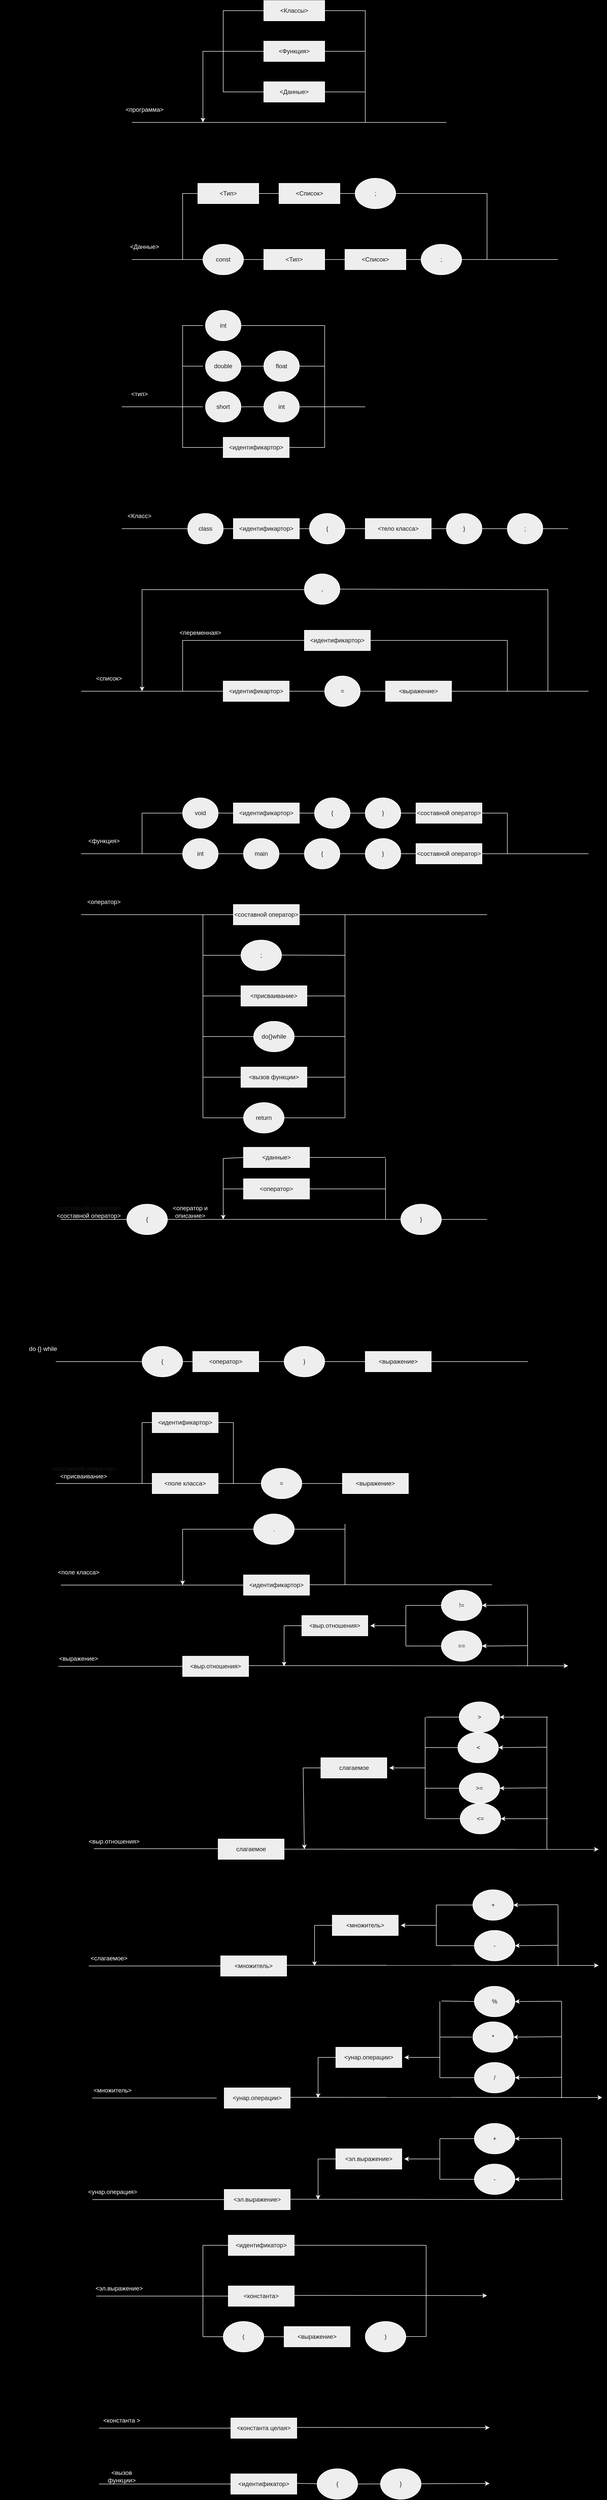 <mxfile version="21.2.1" type="device">
  <diagram id="C5RBs43oDa-KdzZeNtuy" name="Page-1">
    <mxGraphModel dx="2245" dy="828" grid="1" gridSize="10" guides="1" tooltips="1" connect="1" arrows="1" fold="1" page="1" pageScale="1" pageWidth="827" pageHeight="1169" background="#000000" math="0" shadow="0">
      <root>
        <mxCell id="WIyWlLk6GJQsqaUBKTNV-0" />
        <mxCell id="WIyWlLk6GJQsqaUBKTNV-1" parent="WIyWlLk6GJQsqaUBKTNV-0" />
        <mxCell id="CGCkJXNFXPT9NMbplaxq-0" value="&amp;lt;Классы&amp;gt;" style="rounded=0;whiteSpace=wrap;html=1;labelBackgroundColor=none;fillColor=#EEEEEE;strokeColor=#FFFFFF;fontColor=#1A1A1A;" parent="WIyWlLk6GJQsqaUBKTNV-1" vertex="1">
          <mxGeometry x="160" y="40" width="120" height="40" as="geometry" />
        </mxCell>
        <mxCell id="CGCkJXNFXPT9NMbplaxq-2" value="&amp;lt;Данные&amp;gt;" style="rounded=0;whiteSpace=wrap;html=1;labelBackgroundColor=none;fillColor=#EEEEEE;strokeColor=#FFFFFF;fontColor=#1A1A1A;" parent="WIyWlLk6GJQsqaUBKTNV-1" vertex="1">
          <mxGeometry x="160" y="200" width="120" height="40" as="geometry" />
        </mxCell>
        <mxCell id="CGCkJXNFXPT9NMbplaxq-3" value="" style="endArrow=none;html=1;rounded=0;fontColor=default;exitX=1;exitY=0.5;exitDx=0;exitDy=0;entryX=1;entryY=0.5;entryDx=0;entryDy=0;labelBackgroundColor=none;strokeColor=#FFFFFF;" parent="WIyWlLk6GJQsqaUBKTNV-1" source="CGCkJXNFXPT9NMbplaxq-2" target="CGCkJXNFXPT9NMbplaxq-0" edge="1">
          <mxGeometry width="50" height="50" relative="1" as="geometry">
            <mxPoint x="390" y="220" as="sourcePoint" />
            <mxPoint x="360" y="50" as="targetPoint" />
            <Array as="points">
              <mxPoint x="360" y="220" />
              <mxPoint x="360" y="60" />
              <mxPoint x="310" y="60" />
            </Array>
          </mxGeometry>
        </mxCell>
        <mxCell id="CGCkJXNFXPT9NMbplaxq-4" value="" style="endArrow=none;html=1;rounded=0;fontColor=default;exitX=0;exitY=0.5;exitDx=0;exitDy=0;entryX=0;entryY=0.5;entryDx=0;entryDy=0;labelBackgroundColor=none;strokeColor=#FFFFFF;" parent="WIyWlLk6GJQsqaUBKTNV-1" source="CGCkJXNFXPT9NMbplaxq-2" target="CGCkJXNFXPT9NMbplaxq-0" edge="1">
          <mxGeometry width="50" height="50" relative="1" as="geometry">
            <mxPoint x="390" y="220" as="sourcePoint" />
            <mxPoint x="440" y="170" as="targetPoint" />
            <Array as="points">
              <mxPoint x="80" y="220" />
              <mxPoint x="80" y="60" />
            </Array>
          </mxGeometry>
        </mxCell>
        <mxCell id="CGCkJXNFXPT9NMbplaxq-5" value="" style="endArrow=classic;html=1;rounded=0;fontColor=default;labelBackgroundColor=none;strokeColor=#FFFFFF;" parent="WIyWlLk6GJQsqaUBKTNV-1" edge="1">
          <mxGeometry width="50" height="50" relative="1" as="geometry">
            <mxPoint x="360" y="280" as="sourcePoint" />
            <mxPoint x="40" y="280" as="targetPoint" />
            <Array as="points">
              <mxPoint x="360" y="140" />
              <mxPoint x="40" y="140" />
            </Array>
          </mxGeometry>
        </mxCell>
        <mxCell id="CGCkJXNFXPT9NMbplaxq-1" value="&amp;lt;Функция&amp;gt;" style="rounded=0;whiteSpace=wrap;html=1;labelBackgroundColor=none;fillColor=#EEEEEE;strokeColor=#FFFFFF;fontColor=#1A1A1A;" parent="WIyWlLk6GJQsqaUBKTNV-1" vertex="1">
          <mxGeometry x="160" y="120" width="120" height="40" as="geometry" />
        </mxCell>
        <mxCell id="CGCkJXNFXPT9NMbplaxq-6" value="" style="endArrow=none;html=1;rounded=0;fontColor=default;labelBackgroundColor=none;strokeColor=#FFFFFF;" parent="WIyWlLk6GJQsqaUBKTNV-1" edge="1">
          <mxGeometry width="50" height="50" relative="1" as="geometry">
            <mxPoint x="-100" y="280" as="sourcePoint" />
            <mxPoint x="520" y="280" as="targetPoint" />
          </mxGeometry>
        </mxCell>
        <mxCell id="CGCkJXNFXPT9NMbplaxq-9" value="&lt;font color=&quot;#ffffff&quot;&gt;&amp;lt;программа&amp;gt;&lt;/font&gt;" style="text;html=1;strokeColor=none;fillColor=none;align=center;verticalAlign=middle;whiteSpace=wrap;rounded=0;labelBackgroundColor=none;fontColor=#1A1A1A;" parent="WIyWlLk6GJQsqaUBKTNV-1" vertex="1">
          <mxGeometry x="-120" y="240" width="90" height="30" as="geometry" />
        </mxCell>
        <mxCell id="J7y-XP0VDHYKK06Ch-qz-6" value="" style="endArrow=none;html=1;rounded=0;fontColor=default;labelBackgroundColor=none;strokeColor=#FFFFFF;" parent="WIyWlLk6GJQsqaUBKTNV-1" edge="1">
          <mxGeometry width="50" height="50" relative="1" as="geometry">
            <mxPoint x="-100" y="550" as="sourcePoint" />
            <mxPoint x="40" y="550" as="targetPoint" />
          </mxGeometry>
        </mxCell>
        <mxCell id="J7y-XP0VDHYKK06Ch-qz-7" value="&lt;font color=&quot;#ffffff&quot;&gt;&amp;lt;Данные&amp;gt;&lt;/font&gt;" style="text;html=1;strokeColor=none;fillColor=none;align=center;verticalAlign=middle;whiteSpace=wrap;rounded=0;labelBackgroundColor=none;fontColor=#1A1A1A;" parent="WIyWlLk6GJQsqaUBKTNV-1" vertex="1">
          <mxGeometry x="-120" y="510" width="90" height="30" as="geometry" />
        </mxCell>
        <mxCell id="J7y-XP0VDHYKK06Ch-qz-8" value="const" style="ellipse;whiteSpace=wrap;html=1;labelBackgroundColor=none;fillColor=#EEEEEE;strokeColor=#FFFFFF;fontColor=#1A1A1A;" parent="WIyWlLk6GJQsqaUBKTNV-1" vertex="1">
          <mxGeometry x="40" y="520" width="80" height="60" as="geometry" />
        </mxCell>
        <mxCell id="J7y-XP0VDHYKK06Ch-qz-12" style="edgeStyle=orthogonalEdgeStyle;rounded=0;orthogonalLoop=1;jettySize=auto;html=1;exitX=1;exitY=0.5;exitDx=0;exitDy=0;entryX=0;entryY=0.5;entryDx=0;entryDy=0;strokeColor=#FFFFFF;fontColor=#FFFFFF;endArrow=none;endFill=0;" parent="WIyWlLk6GJQsqaUBKTNV-1" source="J7y-XP0VDHYKK06Ch-qz-9" target="J7y-XP0VDHYKK06Ch-qz-11" edge="1">
          <mxGeometry relative="1" as="geometry" />
        </mxCell>
        <mxCell id="J7y-XP0VDHYKK06Ch-qz-9" value="&amp;lt;Тип&amp;gt;" style="rounded=0;whiteSpace=wrap;html=1;labelBackgroundColor=none;fillColor=#EEEEEE;strokeColor=#FFFFFF;fontColor=#1A1A1A;" parent="WIyWlLk6GJQsqaUBKTNV-1" vertex="1">
          <mxGeometry x="30" y="400" width="120" height="40" as="geometry" />
        </mxCell>
        <mxCell id="J7y-XP0VDHYKK06Ch-qz-10" value="" style="endArrow=none;html=1;rounded=0;strokeColor=#FFFFFF;fontColor=#FFFFFF;entryX=0;entryY=0.5;entryDx=0;entryDy=0;" parent="WIyWlLk6GJQsqaUBKTNV-1" target="J7y-XP0VDHYKK06Ch-qz-9" edge="1">
          <mxGeometry width="50" height="50" relative="1" as="geometry">
            <mxPoint y="550" as="sourcePoint" />
            <mxPoint x="-10" y="360" as="targetPoint" />
            <Array as="points">
              <mxPoint y="480" />
              <mxPoint y="420" />
            </Array>
          </mxGeometry>
        </mxCell>
        <mxCell id="J7y-XP0VDHYKK06Ch-qz-18" style="edgeStyle=orthogonalEdgeStyle;rounded=0;orthogonalLoop=1;jettySize=auto;html=1;exitX=1;exitY=0.5;exitDx=0;exitDy=0;entryX=0;entryY=0.5;entryDx=0;entryDy=0;strokeColor=#FFFFFF;fontColor=#FFFFFF;endArrow=none;endFill=0;" parent="WIyWlLk6GJQsqaUBKTNV-1" source="J7y-XP0VDHYKK06Ch-qz-11" target="J7y-XP0VDHYKK06Ch-qz-17" edge="1">
          <mxGeometry relative="1" as="geometry" />
        </mxCell>
        <mxCell id="J7y-XP0VDHYKK06Ch-qz-11" value="&amp;lt;Список&amp;gt;" style="rounded=0;whiteSpace=wrap;html=1;labelBackgroundColor=none;fillColor=#EEEEEE;strokeColor=#FFFFFF;fontColor=#1A1A1A;" parent="WIyWlLk6GJQsqaUBKTNV-1" vertex="1">
          <mxGeometry x="190" y="400" width="120" height="40" as="geometry" />
        </mxCell>
        <mxCell id="J7y-XP0VDHYKK06Ch-qz-13" value="&amp;lt;Тип&amp;gt;" style="rounded=0;whiteSpace=wrap;html=1;labelBackgroundColor=none;fillColor=#EEEEEE;strokeColor=#FFFFFF;fontColor=#1A1A1A;" parent="WIyWlLk6GJQsqaUBKTNV-1" vertex="1">
          <mxGeometry x="160" y="530" width="120" height="40" as="geometry" />
        </mxCell>
        <mxCell id="J7y-XP0VDHYKK06Ch-qz-20" style="edgeStyle=orthogonalEdgeStyle;rounded=0;orthogonalLoop=1;jettySize=auto;html=1;exitX=1;exitY=0.5;exitDx=0;exitDy=0;entryX=0;entryY=0.5;entryDx=0;entryDy=0;strokeColor=#FFFFFF;fontColor=#FFFFFF;endArrow=none;endFill=0;" parent="WIyWlLk6GJQsqaUBKTNV-1" source="J7y-XP0VDHYKK06Ch-qz-14" target="J7y-XP0VDHYKK06Ch-qz-19" edge="1">
          <mxGeometry relative="1" as="geometry" />
        </mxCell>
        <mxCell id="J7y-XP0VDHYKK06Ch-qz-14" value="&amp;lt;Список&amp;gt;" style="rounded=0;whiteSpace=wrap;html=1;labelBackgroundColor=none;fillColor=#EEEEEE;strokeColor=#FFFFFF;fontColor=#1A1A1A;" parent="WIyWlLk6GJQsqaUBKTNV-1" vertex="1">
          <mxGeometry x="320" y="530" width="120" height="40" as="geometry" />
        </mxCell>
        <mxCell id="J7y-XP0VDHYKK06Ch-qz-15" value="" style="endArrow=none;html=1;rounded=0;strokeColor=#FFFFFF;fontColor=#FFFFFF;exitX=1;exitY=0.5;exitDx=0;exitDy=0;entryX=0;entryY=0.5;entryDx=0;entryDy=0;" parent="WIyWlLk6GJQsqaUBKTNV-1" source="J7y-XP0VDHYKK06Ch-qz-13" target="J7y-XP0VDHYKK06Ch-qz-14" edge="1">
          <mxGeometry width="50" height="50" relative="1" as="geometry">
            <mxPoint x="280" y="530" as="sourcePoint" />
            <mxPoint x="330" y="480" as="targetPoint" />
          </mxGeometry>
        </mxCell>
        <mxCell id="J7y-XP0VDHYKK06Ch-qz-16" value="" style="endArrow=none;html=1;rounded=0;strokeColor=#FFFFFF;fontColor=#FFFFFF;exitX=1;exitY=0.5;exitDx=0;exitDy=0;entryX=0;entryY=0.5;entryDx=0;entryDy=0;" parent="WIyWlLk6GJQsqaUBKTNV-1" source="J7y-XP0VDHYKK06Ch-qz-8" target="J7y-XP0VDHYKK06Ch-qz-13" edge="1">
          <mxGeometry width="50" height="50" relative="1" as="geometry">
            <mxPoint x="280" y="530" as="sourcePoint" />
            <mxPoint x="330" y="480" as="targetPoint" />
          </mxGeometry>
        </mxCell>
        <mxCell id="J7y-XP0VDHYKK06Ch-qz-17" value=";" style="ellipse;whiteSpace=wrap;html=1;labelBackgroundColor=none;fillColor=#EEEEEE;strokeColor=#FFFFFF;fontColor=#1A1A1A;" parent="WIyWlLk6GJQsqaUBKTNV-1" vertex="1">
          <mxGeometry x="340" y="390" width="80" height="60" as="geometry" />
        </mxCell>
        <mxCell id="J7y-XP0VDHYKK06Ch-qz-19" value=";" style="ellipse;whiteSpace=wrap;html=1;labelBackgroundColor=none;fillColor=#EEEEEE;strokeColor=#FFFFFF;fontColor=#1A1A1A;" parent="WIyWlLk6GJQsqaUBKTNV-1" vertex="1">
          <mxGeometry x="470" y="520" width="80" height="60" as="geometry" />
        </mxCell>
        <mxCell id="J7y-XP0VDHYKK06Ch-qz-21" value="" style="endArrow=none;html=1;rounded=0;strokeColor=#FFFFFF;fontColor=#FFFFFF;entryX=1;entryY=0.5;entryDx=0;entryDy=0;" parent="WIyWlLk6GJQsqaUBKTNV-1" target="J7y-XP0VDHYKK06Ch-qz-19" edge="1">
          <mxGeometry width="50" height="50" relative="1" as="geometry">
            <mxPoint x="740" y="550" as="sourcePoint" />
            <mxPoint x="330" y="480" as="targetPoint" />
          </mxGeometry>
        </mxCell>
        <mxCell id="J7y-XP0VDHYKK06Ch-qz-22" value="" style="endArrow=none;html=1;rounded=0;strokeColor=#FFFFFF;fontColor=#FFFFFF;entryX=1;entryY=0.5;entryDx=0;entryDy=0;" parent="WIyWlLk6GJQsqaUBKTNV-1" target="J7y-XP0VDHYKK06Ch-qz-17" edge="1">
          <mxGeometry width="50" height="50" relative="1" as="geometry">
            <mxPoint x="600" y="420" as="sourcePoint" />
            <mxPoint x="330" y="480" as="targetPoint" />
            <Array as="points">
              <mxPoint x="600" y="550" />
              <mxPoint x="600" y="420" />
            </Array>
          </mxGeometry>
        </mxCell>
        <mxCell id="J7y-XP0VDHYKK06Ch-qz-26" value="int" style="ellipse;whiteSpace=wrap;html=1;labelBackgroundColor=none;fillColor=#EEEEEE;strokeColor=#FFFFFF;fontColor=#1A1A1A;" parent="WIyWlLk6GJQsqaUBKTNV-1" vertex="1">
          <mxGeometry x="45" y="650" width="70" height="60" as="geometry" />
        </mxCell>
        <mxCell id="J7y-XP0VDHYKK06Ch-qz-27" value="double" style="ellipse;whiteSpace=wrap;html=1;labelBackgroundColor=none;fillColor=#EEEEEE;strokeColor=#FFFFFF;fontColor=#1A1A1A;" parent="WIyWlLk6GJQsqaUBKTNV-1" vertex="1">
          <mxGeometry x="45" y="730" width="70" height="60" as="geometry" />
        </mxCell>
        <mxCell id="J7y-XP0VDHYKK06Ch-qz-28" value="short" style="ellipse;whiteSpace=wrap;html=1;labelBackgroundColor=none;fillColor=#EEEEEE;strokeColor=#FFFFFF;fontColor=#1A1A1A;" parent="WIyWlLk6GJQsqaUBKTNV-1" vertex="1">
          <mxGeometry x="45" y="810" width="70" height="60" as="geometry" />
        </mxCell>
        <mxCell id="J7y-XP0VDHYKK06Ch-qz-29" value="int" style="ellipse;whiteSpace=wrap;html=1;labelBackgroundColor=none;fillColor=#EEEEEE;strokeColor=#FFFFFF;fontColor=#1A1A1A;" parent="WIyWlLk6GJQsqaUBKTNV-1" vertex="1">
          <mxGeometry x="160" y="810" width="70" height="60" as="geometry" />
        </mxCell>
        <mxCell id="J7y-XP0VDHYKK06Ch-qz-31" value="" style="endArrow=none;html=1;rounded=0;strokeColor=#FFFFFF;fontColor=#FFFFFF;" parent="WIyWlLk6GJQsqaUBKTNV-1" edge="1">
          <mxGeometry width="50" height="50" relative="1" as="geometry">
            <mxPoint x="80" y="920" as="sourcePoint" />
            <mxPoint x="40" y="680" as="targetPoint" />
            <Array as="points">
              <mxPoint x="80" y="920" />
              <mxPoint y="920" />
              <mxPoint y="680" />
            </Array>
          </mxGeometry>
        </mxCell>
        <mxCell id="J7y-XP0VDHYKK06Ch-qz-32" value="" style="endArrow=none;html=1;rounded=0;strokeColor=#FFFFFF;fontColor=#FFFFFF;" parent="WIyWlLk6GJQsqaUBKTNV-1" edge="1">
          <mxGeometry width="50" height="50" relative="1" as="geometry">
            <mxPoint y="840" as="sourcePoint" />
            <mxPoint x="40" y="840" as="targetPoint" />
          </mxGeometry>
        </mxCell>
        <mxCell id="J7y-XP0VDHYKK06Ch-qz-34" value="" style="endArrow=none;html=1;rounded=0;strokeColor=#FFFFFF;fontColor=#FFFFFF;" parent="WIyWlLk6GJQsqaUBKTNV-1" edge="1">
          <mxGeometry width="50" height="50" relative="1" as="geometry">
            <mxPoint y="760" as="sourcePoint" />
            <mxPoint x="40" y="760" as="targetPoint" />
          </mxGeometry>
        </mxCell>
        <mxCell id="J7y-XP0VDHYKK06Ch-qz-35" value="&amp;lt;идентификартор&amp;gt;" style="rounded=0;whiteSpace=wrap;html=1;strokeColor=#FFFFFF;fontColor=#1A1A1A;fillColor=#EEEEEE;" parent="WIyWlLk6GJQsqaUBKTNV-1" vertex="1">
          <mxGeometry x="80" y="900" width="130" height="40" as="geometry" />
        </mxCell>
        <mxCell id="J7y-XP0VDHYKK06Ch-qz-36" value="" style="endArrow=none;html=1;rounded=0;strokeColor=#FFFFFF;fontColor=#FFFFFF;" parent="WIyWlLk6GJQsqaUBKTNV-1" edge="1">
          <mxGeometry width="50" height="50" relative="1" as="geometry">
            <mxPoint y="840" as="sourcePoint" />
            <mxPoint x="-120" y="840" as="targetPoint" />
          </mxGeometry>
        </mxCell>
        <mxCell id="J7y-XP0VDHYKK06Ch-qz-37" value="" style="endArrow=none;html=1;rounded=0;strokeColor=#FFFFFF;fontColor=#FFFFFF;exitX=1;exitY=0.5;exitDx=0;exitDy=0;entryX=0;entryY=0.5;entryDx=0;entryDy=0;" parent="WIyWlLk6GJQsqaUBKTNV-1" source="J7y-XP0VDHYKK06Ch-qz-28" target="J7y-XP0VDHYKK06Ch-qz-29" edge="1">
          <mxGeometry width="50" height="50" relative="1" as="geometry">
            <mxPoint x="280" y="830" as="sourcePoint" />
            <mxPoint x="330" y="780" as="targetPoint" />
          </mxGeometry>
        </mxCell>
        <mxCell id="J7y-XP0VDHYKK06Ch-qz-38" value="" style="endArrow=none;html=1;rounded=0;strokeColor=#FFFFFF;fontColor=#FFFFFF;exitX=1;exitY=0.5;exitDx=0;exitDy=0;" parent="WIyWlLk6GJQsqaUBKTNV-1" source="J7y-XP0VDHYKK06Ch-qz-35" edge="1">
          <mxGeometry width="50" height="50" relative="1" as="geometry">
            <mxPoint x="280" y="830" as="sourcePoint" />
            <mxPoint x="280" y="840" as="targetPoint" />
            <Array as="points">
              <mxPoint x="280" y="920" />
            </Array>
          </mxGeometry>
        </mxCell>
        <mxCell id="J7y-XP0VDHYKK06Ch-qz-39" value="" style="endArrow=none;html=1;rounded=0;strokeColor=#FFFFFF;fontColor=#FFFFFF;exitX=1;exitY=0.5;exitDx=0;exitDy=0;" parent="WIyWlLk6GJQsqaUBKTNV-1" source="J7y-XP0VDHYKK06Ch-qz-29" edge="1">
          <mxGeometry width="50" height="50" relative="1" as="geometry">
            <mxPoint x="280" y="830" as="sourcePoint" />
            <mxPoint x="360" y="840" as="targetPoint" />
          </mxGeometry>
        </mxCell>
        <mxCell id="J7y-XP0VDHYKK06Ch-qz-40" value="" style="endArrow=none;html=1;rounded=0;strokeColor=#FFFFFF;fontColor=#FFFFFF;exitX=1;exitY=0.5;exitDx=0;exitDy=0;" parent="WIyWlLk6GJQsqaUBKTNV-1" source="J7y-XP0VDHYKK06Ch-qz-44" edge="1">
          <mxGeometry width="50" height="50" relative="1" as="geometry">
            <mxPoint x="280" y="830" as="sourcePoint" />
            <mxPoint x="280" y="760" as="targetPoint" />
          </mxGeometry>
        </mxCell>
        <mxCell id="J7y-XP0VDHYKK06Ch-qz-41" value="" style="endArrow=none;html=1;rounded=0;strokeColor=#FFFFFF;fontColor=#FFFFFF;exitX=1;exitY=0.5;exitDx=0;exitDy=0;" parent="WIyWlLk6GJQsqaUBKTNV-1" source="J7y-XP0VDHYKK06Ch-qz-26" edge="1">
          <mxGeometry width="50" height="50" relative="1" as="geometry">
            <mxPoint x="280" y="830" as="sourcePoint" />
            <mxPoint x="280" y="680" as="targetPoint" />
          </mxGeometry>
        </mxCell>
        <mxCell id="J7y-XP0VDHYKK06Ch-qz-42" value="" style="endArrow=none;html=1;rounded=0;strokeColor=#FFFFFF;fontColor=#FFFFFF;" parent="WIyWlLk6GJQsqaUBKTNV-1" edge="1">
          <mxGeometry width="50" height="50" relative="1" as="geometry">
            <mxPoint x="280" y="840" as="sourcePoint" />
            <mxPoint x="280" y="680" as="targetPoint" />
          </mxGeometry>
        </mxCell>
        <mxCell id="J7y-XP0VDHYKK06Ch-qz-43" value="&lt;font color=&quot;#ffffff&quot;&gt;&amp;lt;тип&amp;gt;&lt;/font&gt;" style="text;html=1;strokeColor=none;fillColor=none;align=center;verticalAlign=middle;whiteSpace=wrap;rounded=0;labelBackgroundColor=none;fontColor=#1A1A1A;" parent="WIyWlLk6GJQsqaUBKTNV-1" vertex="1">
          <mxGeometry x="-130" y="800" width="90" height="30" as="geometry" />
        </mxCell>
        <mxCell id="J7y-XP0VDHYKK06Ch-qz-45" value="" style="endArrow=none;html=1;rounded=0;strokeColor=#FFFFFF;fontColor=#FFFFFF;exitX=1;exitY=0.5;exitDx=0;exitDy=0;" parent="WIyWlLk6GJQsqaUBKTNV-1" source="J7y-XP0VDHYKK06Ch-qz-27" target="J7y-XP0VDHYKK06Ch-qz-44" edge="1">
          <mxGeometry width="50" height="50" relative="1" as="geometry">
            <mxPoint x="115" y="760" as="sourcePoint" />
            <mxPoint x="280" y="760" as="targetPoint" />
          </mxGeometry>
        </mxCell>
        <mxCell id="J7y-XP0VDHYKK06Ch-qz-44" value="float" style="ellipse;whiteSpace=wrap;html=1;labelBackgroundColor=none;fillColor=#EEEEEE;strokeColor=#FFFFFF;fontColor=#1A1A1A;" parent="WIyWlLk6GJQsqaUBKTNV-1" vertex="1">
          <mxGeometry x="160" y="730" width="70" height="60" as="geometry" />
        </mxCell>
        <mxCell id="J7y-XP0VDHYKK06Ch-qz-52" value="" style="endArrow=none;html=1;rounded=0;strokeColor=#FFFFFF;fontColor=#FFFFFF;" parent="WIyWlLk6GJQsqaUBKTNV-1" edge="1">
          <mxGeometry width="50" height="50" relative="1" as="geometry">
            <mxPoint x="-120" y="1080" as="sourcePoint" />
            <mxPoint x="760" y="1080" as="targetPoint" />
          </mxGeometry>
        </mxCell>
        <mxCell id="J7y-XP0VDHYKK06Ch-qz-46" value="class" style="ellipse;whiteSpace=wrap;html=1;labelBackgroundColor=none;fillColor=#EEEEEE;strokeColor=#FFFFFF;fontColor=#1A1A1A;" parent="WIyWlLk6GJQsqaUBKTNV-1" vertex="1">
          <mxGeometry x="10" y="1050" width="70" height="60" as="geometry" />
        </mxCell>
        <mxCell id="J7y-XP0VDHYKK06Ch-qz-47" value="{" style="ellipse;whiteSpace=wrap;html=1;labelBackgroundColor=none;fillColor=#EEEEEE;strokeColor=#FFFFFF;fontColor=#1A1A1A;" parent="WIyWlLk6GJQsqaUBKTNV-1" vertex="1">
          <mxGeometry x="250" y="1050" width="70" height="60" as="geometry" />
        </mxCell>
        <mxCell id="J7y-XP0VDHYKK06Ch-qz-48" value="&amp;lt;идентификартор&amp;gt;" style="rounded=0;whiteSpace=wrap;html=1;strokeColor=#FFFFFF;fontColor=#1A1A1A;fillColor=#EEEEEE;" parent="WIyWlLk6GJQsqaUBKTNV-1" vertex="1">
          <mxGeometry x="100" y="1060" width="130" height="40" as="geometry" />
        </mxCell>
        <mxCell id="J7y-XP0VDHYKK06Ch-qz-49" value="}" style="ellipse;whiteSpace=wrap;html=1;labelBackgroundColor=none;fillColor=#EEEEEE;strokeColor=#FFFFFF;fontColor=#1A1A1A;" parent="WIyWlLk6GJQsqaUBKTNV-1" vertex="1">
          <mxGeometry x="520" y="1050" width="70" height="60" as="geometry" />
        </mxCell>
        <mxCell id="J7y-XP0VDHYKK06Ch-qz-50" value="&amp;lt;тело класса&amp;gt;" style="rounded=0;whiteSpace=wrap;html=1;strokeColor=#FFFFFF;fontColor=#1A1A1A;fillColor=#EEEEEE;" parent="WIyWlLk6GJQsqaUBKTNV-1" vertex="1">
          <mxGeometry x="360" y="1060" width="130" height="40" as="geometry" />
        </mxCell>
        <mxCell id="J7y-XP0VDHYKK06Ch-qz-51" value=";" style="ellipse;whiteSpace=wrap;html=1;labelBackgroundColor=none;fillColor=#EEEEEE;strokeColor=#FFFFFF;fontColor=#1A1A1A;" parent="WIyWlLk6GJQsqaUBKTNV-1" vertex="1">
          <mxGeometry x="640" y="1050" width="70" height="60" as="geometry" />
        </mxCell>
        <mxCell id="J7y-XP0VDHYKK06Ch-qz-53" value="&lt;font color=&quot;#ffffff&quot;&gt;&amp;lt;Класс&amp;gt;&lt;/font&gt;" style="text;html=1;strokeColor=none;fillColor=none;align=center;verticalAlign=middle;whiteSpace=wrap;rounded=0;labelBackgroundColor=none;fontColor=#1A1A1A;" parent="WIyWlLk6GJQsqaUBKTNV-1" vertex="1">
          <mxGeometry x="-130" y="1040" width="90" height="30" as="geometry" />
        </mxCell>
        <mxCell id="J7y-XP0VDHYKK06Ch-qz-54" value="" style="endArrow=none;html=1;rounded=0;strokeColor=#FFFFFF;fontColor=#FFFFFF;" parent="WIyWlLk6GJQsqaUBKTNV-1" edge="1">
          <mxGeometry width="50" height="50" relative="1" as="geometry">
            <mxPoint x="-200" y="1400" as="sourcePoint" />
            <mxPoint x="80" y="1400" as="targetPoint" />
          </mxGeometry>
        </mxCell>
        <mxCell id="J7y-XP0VDHYKK06Ch-qz-55" value="&amp;lt;идентификартор&amp;gt;" style="rounded=0;whiteSpace=wrap;html=1;strokeColor=#FFFFFF;fontColor=#1A1A1A;fillColor=#EEEEEE;" parent="WIyWlLk6GJQsqaUBKTNV-1" vertex="1">
          <mxGeometry x="80" y="1380" width="130" height="40" as="geometry" />
        </mxCell>
        <mxCell id="J7y-XP0VDHYKK06Ch-qz-56" value="=" style="ellipse;whiteSpace=wrap;html=1;labelBackgroundColor=none;fillColor=#EEEEEE;strokeColor=#FFFFFF;fontColor=#1A1A1A;" parent="WIyWlLk6GJQsqaUBKTNV-1" vertex="1">
          <mxGeometry x="280" y="1370" width="70" height="60" as="geometry" />
        </mxCell>
        <mxCell id="J7y-XP0VDHYKK06Ch-qz-57" value="&amp;lt;выражение&amp;gt;" style="rounded=0;whiteSpace=wrap;html=1;strokeColor=#FFFFFF;fontColor=#1A1A1A;fillColor=#EEEEEE;" parent="WIyWlLk6GJQsqaUBKTNV-1" vertex="1">
          <mxGeometry x="400" y="1380" width="130" height="40" as="geometry" />
        </mxCell>
        <mxCell id="J7y-XP0VDHYKK06Ch-qz-58" value="&amp;lt;идентификартор&amp;gt;" style="rounded=0;whiteSpace=wrap;html=1;strokeColor=#FFFFFF;fontColor=#1A1A1A;fillColor=#EEEEEE;" parent="WIyWlLk6GJQsqaUBKTNV-1" vertex="1">
          <mxGeometry x="240" y="1280" width="130" height="40" as="geometry" />
        </mxCell>
        <mxCell id="J7y-XP0VDHYKK06Ch-qz-59" value="" style="endArrow=none;html=1;rounded=0;strokeColor=#FFFFFF;fontColor=#FFFFFF;entryX=0;entryY=0.5;entryDx=0;entryDy=0;" parent="WIyWlLk6GJQsqaUBKTNV-1" target="J7y-XP0VDHYKK06Ch-qz-58" edge="1">
          <mxGeometry width="50" height="50" relative="1" as="geometry">
            <mxPoint y="1400" as="sourcePoint" />
            <mxPoint x="330" y="1140" as="targetPoint" />
            <Array as="points">
              <mxPoint y="1300" />
            </Array>
          </mxGeometry>
        </mxCell>
        <mxCell id="J7y-XP0VDHYKK06Ch-qz-60" value="" style="endArrow=none;html=1;rounded=0;strokeColor=#FFFFFF;fontColor=#FFFFFF;" parent="WIyWlLk6GJQsqaUBKTNV-1" edge="1">
          <mxGeometry width="50" height="50" relative="1" as="geometry">
            <mxPoint x="530" y="1400" as="sourcePoint" />
            <mxPoint x="800" y="1400" as="targetPoint" />
          </mxGeometry>
        </mxCell>
        <mxCell id="J7y-XP0VDHYKK06Ch-qz-61" value="" style="endArrow=none;html=1;rounded=0;strokeColor=#FFFFFF;fontColor=#FFFFFF;exitX=1;exitY=0.5;exitDx=0;exitDy=0;entryX=0;entryY=0.5;entryDx=0;entryDy=0;" parent="WIyWlLk6GJQsqaUBKTNV-1" source="J7y-XP0VDHYKK06Ch-qz-55" target="J7y-XP0VDHYKK06Ch-qz-56" edge="1">
          <mxGeometry width="50" height="50" relative="1" as="geometry">
            <mxPoint x="280" y="1190" as="sourcePoint" />
            <mxPoint x="330" y="1140" as="targetPoint" />
          </mxGeometry>
        </mxCell>
        <mxCell id="J7y-XP0VDHYKK06Ch-qz-62" value="" style="endArrow=none;html=1;rounded=0;strokeColor=#FFFFFF;fontColor=#FFFFFF;exitX=0;exitY=0.5;exitDx=0;exitDy=0;entryX=1;entryY=0.5;entryDx=0;entryDy=0;" parent="WIyWlLk6GJQsqaUBKTNV-1" source="J7y-XP0VDHYKK06Ch-qz-57" target="J7y-XP0VDHYKK06Ch-qz-56" edge="1">
          <mxGeometry width="50" height="50" relative="1" as="geometry">
            <mxPoint x="220" y="1410" as="sourcePoint" />
            <mxPoint x="290" y="1410" as="targetPoint" />
          </mxGeometry>
        </mxCell>
        <mxCell id="J7y-XP0VDHYKK06Ch-qz-63" value="" style="endArrow=none;html=1;rounded=0;strokeColor=#FFFFFF;fontColor=#FFFFFF;exitX=1;exitY=0.5;exitDx=0;exitDy=0;" parent="WIyWlLk6GJQsqaUBKTNV-1" source="J7y-XP0VDHYKK06Ch-qz-58" edge="1">
          <mxGeometry width="50" height="50" relative="1" as="geometry">
            <mxPoint x="280" y="1190" as="sourcePoint" />
            <mxPoint x="640" y="1400" as="targetPoint" />
            <Array as="points">
              <mxPoint x="640" y="1300" />
            </Array>
          </mxGeometry>
        </mxCell>
        <mxCell id="J7y-XP0VDHYKK06Ch-qz-64" value="" style="endArrow=classic;html=1;rounded=0;strokeColor=#FFFFFF;fontColor=#FFFFFF;" parent="WIyWlLk6GJQsqaUBKTNV-1" edge="1">
          <mxGeometry width="50" height="50" relative="1" as="geometry">
            <mxPoint x="240" y="1200" as="sourcePoint" />
            <mxPoint x="-80" y="1400" as="targetPoint" />
            <Array as="points">
              <mxPoint x="-80" y="1200" />
            </Array>
          </mxGeometry>
        </mxCell>
        <mxCell id="J7y-XP0VDHYKK06Ch-qz-65" value="," style="ellipse;whiteSpace=wrap;html=1;labelBackgroundColor=none;fillColor=#EEEEEE;strokeColor=#FFFFFF;fontColor=#1A1A1A;" parent="WIyWlLk6GJQsqaUBKTNV-1" vertex="1">
          <mxGeometry x="240" y="1169" width="70" height="60" as="geometry" />
        </mxCell>
        <mxCell id="J7y-XP0VDHYKK06Ch-qz-66" value="" style="endArrow=none;html=1;rounded=0;strokeColor=#FFFFFF;fontColor=#FFFFFF;exitX=1;exitY=0.5;exitDx=0;exitDy=0;" parent="WIyWlLk6GJQsqaUBKTNV-1" source="J7y-XP0VDHYKK06Ch-qz-65" edge="1">
          <mxGeometry width="50" height="50" relative="1" as="geometry">
            <mxPoint x="280" y="1190" as="sourcePoint" />
            <mxPoint x="720" y="1400" as="targetPoint" />
            <Array as="points">
              <mxPoint x="720" y="1200" />
            </Array>
          </mxGeometry>
        </mxCell>
        <mxCell id="J7y-XP0VDHYKK06Ch-qz-68" value="&lt;font color=&quot;#ffffff&quot;&gt;&amp;lt;список&amp;gt;&lt;/font&gt;" style="text;html=1;strokeColor=none;fillColor=none;align=center;verticalAlign=middle;whiteSpace=wrap;rounded=0;labelBackgroundColor=none;fontColor=#1A1A1A;" parent="WIyWlLk6GJQsqaUBKTNV-1" vertex="1">
          <mxGeometry x="-190" y="1360" width="90" height="30" as="geometry" />
        </mxCell>
        <mxCell id="J7y-XP0VDHYKK06Ch-qz-69" value="&lt;font color=&quot;#ffffff&quot;&gt;&amp;lt;переменная&amp;gt;&lt;/font&gt;" style="text;html=1;strokeColor=none;fillColor=none;align=center;verticalAlign=middle;whiteSpace=wrap;rounded=0;labelBackgroundColor=none;fontColor=#1A1A1A;" parent="WIyWlLk6GJQsqaUBKTNV-1" vertex="1">
          <mxGeometry x="-10" y="1270" width="90" height="30" as="geometry" />
        </mxCell>
        <mxCell id="J7y-XP0VDHYKK06Ch-qz-70" value="" style="endArrow=none;html=1;rounded=0;strokeColor=#FFFFFF;fontColor=#FFFFFF;" parent="WIyWlLk6GJQsqaUBKTNV-1" edge="1">
          <mxGeometry width="50" height="50" relative="1" as="geometry">
            <mxPoint x="-200" y="1720" as="sourcePoint" />
            <mxPoint x="-80" y="1720" as="targetPoint" />
          </mxGeometry>
        </mxCell>
        <mxCell id="J7y-XP0VDHYKK06Ch-qz-71" value="" style="endArrow=none;html=1;rounded=0;strokeColor=#FFFFFF;fontColor=#FFFFFF;" parent="WIyWlLk6GJQsqaUBKTNV-1" edge="1">
          <mxGeometry width="50" height="50" relative="1" as="geometry">
            <mxPoint x="-80" y="1720" as="sourcePoint" />
            <mxPoint x="-80" y="1640" as="targetPoint" />
          </mxGeometry>
        </mxCell>
        <mxCell id="J7y-XP0VDHYKK06Ch-qz-72" value="" style="endArrow=none;html=1;rounded=0;strokeColor=#FFFFFF;fontColor=#FFFFFF;" parent="WIyWlLk6GJQsqaUBKTNV-1" edge="1">
          <mxGeometry width="50" height="50" relative="1" as="geometry">
            <mxPoint x="-80" y="1720" as="sourcePoint" />
            <mxPoint y="1720" as="targetPoint" />
          </mxGeometry>
        </mxCell>
        <mxCell id="J7y-XP0VDHYKK06Ch-qz-73" value="int" style="ellipse;whiteSpace=wrap;html=1;labelBackgroundColor=none;fillColor=#EEEEEE;strokeColor=#FFFFFF;fontColor=#1A1A1A;" parent="WIyWlLk6GJQsqaUBKTNV-1" vertex="1">
          <mxGeometry y="1690" width="70" height="60" as="geometry" />
        </mxCell>
        <mxCell id="J7y-XP0VDHYKK06Ch-qz-74" value="main" style="ellipse;whiteSpace=wrap;html=1;labelBackgroundColor=none;fillColor=#EEEEEE;strokeColor=#FFFFFF;fontColor=#1A1A1A;" parent="WIyWlLk6GJQsqaUBKTNV-1" vertex="1">
          <mxGeometry x="120" y="1690" width="70" height="60" as="geometry" />
        </mxCell>
        <mxCell id="J7y-XP0VDHYKK06Ch-qz-75" value="{" style="ellipse;whiteSpace=wrap;html=1;labelBackgroundColor=none;fillColor=#EEEEEE;strokeColor=#FFFFFF;fontColor=#1A1A1A;" parent="WIyWlLk6GJQsqaUBKTNV-1" vertex="1">
          <mxGeometry x="240" y="1690" width="70" height="60" as="geometry" />
        </mxCell>
        <mxCell id="J7y-XP0VDHYKK06Ch-qz-76" value="}" style="ellipse;whiteSpace=wrap;html=1;labelBackgroundColor=none;fillColor=#EEEEEE;strokeColor=#FFFFFF;fontColor=#1A1A1A;" parent="WIyWlLk6GJQsqaUBKTNV-1" vertex="1">
          <mxGeometry x="360" y="1690" width="70" height="60" as="geometry" />
        </mxCell>
        <mxCell id="J7y-XP0VDHYKK06Ch-qz-77" value="void" style="ellipse;whiteSpace=wrap;html=1;labelBackgroundColor=none;fillColor=#EEEEEE;strokeColor=#FFFFFF;fontColor=#1A1A1A;" parent="WIyWlLk6GJQsqaUBKTNV-1" vertex="1">
          <mxGeometry y="1610" width="70" height="60" as="geometry" />
        </mxCell>
        <mxCell id="J7y-XP0VDHYKK06Ch-qz-78" value="&amp;lt;идентификартор&amp;gt;" style="rounded=0;whiteSpace=wrap;html=1;strokeColor=#FFFFFF;fontColor=#1A1A1A;fillColor=#EEEEEE;" parent="WIyWlLk6GJQsqaUBKTNV-1" vertex="1">
          <mxGeometry x="100" y="1620" width="130" height="40" as="geometry" />
        </mxCell>
        <mxCell id="J7y-XP0VDHYKK06Ch-qz-79" value="{" style="ellipse;whiteSpace=wrap;html=1;labelBackgroundColor=none;fillColor=#EEEEEE;strokeColor=#FFFFFF;fontColor=#1A1A1A;" parent="WIyWlLk6GJQsqaUBKTNV-1" vertex="1">
          <mxGeometry x="260" y="1610" width="70" height="60" as="geometry" />
        </mxCell>
        <mxCell id="J7y-XP0VDHYKK06Ch-qz-80" value="}" style="ellipse;whiteSpace=wrap;html=1;labelBackgroundColor=none;fillColor=#EEEEEE;strokeColor=#FFFFFF;fontColor=#1A1A1A;" parent="WIyWlLk6GJQsqaUBKTNV-1" vertex="1">
          <mxGeometry x="360" y="1610" width="70" height="60" as="geometry" />
        </mxCell>
        <mxCell id="J7y-XP0VDHYKK06Ch-qz-81" value="&amp;lt;составной оператор&amp;gt;" style="rounded=0;whiteSpace=wrap;html=1;strokeColor=#FFFFFF;fontColor=#1A1A1A;fillColor=#EEEEEE;" parent="WIyWlLk6GJQsqaUBKTNV-1" vertex="1">
          <mxGeometry x="460" y="1620" width="130" height="40" as="geometry" />
        </mxCell>
        <mxCell id="J7y-XP0VDHYKK06Ch-qz-82" value="&amp;lt;составной оператор&amp;gt;" style="rounded=0;whiteSpace=wrap;html=1;strokeColor=#FFFFFF;fontColor=#1A1A1A;fillColor=#EEEEEE;" parent="WIyWlLk6GJQsqaUBKTNV-1" vertex="1">
          <mxGeometry x="460" y="1700" width="130" height="40" as="geometry" />
        </mxCell>
        <mxCell id="J7y-XP0VDHYKK06Ch-qz-83" value="" style="endArrow=none;html=1;rounded=0;strokeColor=#FFFFFF;fontColor=#FFFFFF;entryX=0;entryY=0.5;entryDx=0;entryDy=0;" parent="WIyWlLk6GJQsqaUBKTNV-1" target="J7y-XP0VDHYKK06Ch-qz-77" edge="1">
          <mxGeometry width="50" height="50" relative="1" as="geometry">
            <mxPoint x="-80" y="1640" as="sourcePoint" />
            <mxPoint x="330" y="1540" as="targetPoint" />
          </mxGeometry>
        </mxCell>
        <mxCell id="J7y-XP0VDHYKK06Ch-qz-84" value="" style="endArrow=none;html=1;rounded=0;strokeColor=#FFFFFF;fontColor=#FFFFFF;exitX=1;exitY=0.5;exitDx=0;exitDy=0;entryX=0;entryY=0.5;entryDx=0;entryDy=0;" parent="WIyWlLk6GJQsqaUBKTNV-1" source="J7y-XP0VDHYKK06Ch-qz-77" target="J7y-XP0VDHYKK06Ch-qz-78" edge="1">
          <mxGeometry width="50" height="50" relative="1" as="geometry">
            <mxPoint x="280" y="1590" as="sourcePoint" />
            <mxPoint x="330" y="1540" as="targetPoint" />
          </mxGeometry>
        </mxCell>
        <mxCell id="J7y-XP0VDHYKK06Ch-qz-85" value="" style="endArrow=none;html=1;rounded=0;strokeColor=#FFFFFF;fontColor=#FFFFFF;exitX=1;exitY=0.5;exitDx=0;exitDy=0;entryX=0;entryY=0.5;entryDx=0;entryDy=0;" parent="WIyWlLk6GJQsqaUBKTNV-1" source="J7y-XP0VDHYKK06Ch-qz-78" target="J7y-XP0VDHYKK06Ch-qz-79" edge="1">
          <mxGeometry width="50" height="50" relative="1" as="geometry">
            <mxPoint x="280" y="1590" as="sourcePoint" />
            <mxPoint x="330" y="1540" as="targetPoint" />
          </mxGeometry>
        </mxCell>
        <mxCell id="J7y-XP0VDHYKK06Ch-qz-86" value="" style="endArrow=none;html=1;rounded=0;strokeColor=#FFFFFF;fontColor=#FFFFFF;exitX=1;exitY=0.5;exitDx=0;exitDy=0;entryX=0;entryY=0.5;entryDx=0;entryDy=0;" parent="WIyWlLk6GJQsqaUBKTNV-1" source="J7y-XP0VDHYKK06Ch-qz-78" target="J7y-XP0VDHYKK06Ch-qz-79" edge="1">
          <mxGeometry width="50" height="50" relative="1" as="geometry">
            <mxPoint x="280" y="1590" as="sourcePoint" />
            <mxPoint x="330" y="1540" as="targetPoint" />
          </mxGeometry>
        </mxCell>
        <mxCell id="J7y-XP0VDHYKK06Ch-qz-87" value="" style="endArrow=none;html=1;rounded=0;strokeColor=#FFFFFF;fontColor=#FFFFFF;exitX=1;exitY=0.5;exitDx=0;exitDy=0;entryX=0;entryY=0.5;entryDx=0;entryDy=0;" parent="WIyWlLk6GJQsqaUBKTNV-1" source="J7y-XP0VDHYKK06Ch-qz-79" target="J7y-XP0VDHYKK06Ch-qz-80" edge="1">
          <mxGeometry width="50" height="50" relative="1" as="geometry">
            <mxPoint x="280" y="1590" as="sourcePoint" />
            <mxPoint x="330" y="1540" as="targetPoint" />
          </mxGeometry>
        </mxCell>
        <mxCell id="J7y-XP0VDHYKK06Ch-qz-88" value="" style="endArrow=none;html=1;rounded=0;strokeColor=#FFFFFF;fontColor=#FFFFFF;exitX=1;exitY=0.5;exitDx=0;exitDy=0;entryX=0;entryY=0.5;entryDx=0;entryDy=0;" parent="WIyWlLk6GJQsqaUBKTNV-1" source="J7y-XP0VDHYKK06Ch-qz-80" target="J7y-XP0VDHYKK06Ch-qz-81" edge="1">
          <mxGeometry width="50" height="50" relative="1" as="geometry">
            <mxPoint x="280" y="1590" as="sourcePoint" />
            <mxPoint x="330" y="1540" as="targetPoint" />
          </mxGeometry>
        </mxCell>
        <mxCell id="J7y-XP0VDHYKK06Ch-qz-89" value="" style="endArrow=none;html=1;rounded=0;strokeColor=#FFFFFF;fontColor=#FFFFFF;exitX=1;exitY=0.5;exitDx=0;exitDy=0;entryX=0;entryY=0.5;entryDx=0;entryDy=0;" parent="WIyWlLk6GJQsqaUBKTNV-1" source="J7y-XP0VDHYKK06Ch-qz-73" target="J7y-XP0VDHYKK06Ch-qz-74" edge="1">
          <mxGeometry width="50" height="50" relative="1" as="geometry">
            <mxPoint x="280" y="1590" as="sourcePoint" />
            <mxPoint x="330" y="1540" as="targetPoint" />
          </mxGeometry>
        </mxCell>
        <mxCell id="J7y-XP0VDHYKK06Ch-qz-90" value="" style="endArrow=none;html=1;rounded=0;strokeColor=#FFFFFF;fontColor=#FFFFFF;exitX=1;exitY=0.5;exitDx=0;exitDy=0;entryX=0;entryY=0.5;entryDx=0;entryDy=0;" parent="WIyWlLk6GJQsqaUBKTNV-1" source="J7y-XP0VDHYKK06Ch-qz-74" target="J7y-XP0VDHYKK06Ch-qz-75" edge="1">
          <mxGeometry width="50" height="50" relative="1" as="geometry">
            <mxPoint x="280" y="1590" as="sourcePoint" />
            <mxPoint x="230" y="1720" as="targetPoint" />
          </mxGeometry>
        </mxCell>
        <mxCell id="J7y-XP0VDHYKK06Ch-qz-91" value="" style="endArrow=none;html=1;rounded=0;strokeColor=#FFFFFF;fontColor=#FFFFFF;exitX=1;exitY=0.5;exitDx=0;exitDy=0;entryX=0;entryY=0.5;entryDx=0;entryDy=0;" parent="WIyWlLk6GJQsqaUBKTNV-1" source="J7y-XP0VDHYKK06Ch-qz-75" target="J7y-XP0VDHYKK06Ch-qz-76" edge="1">
          <mxGeometry width="50" height="50" relative="1" as="geometry">
            <mxPoint x="280" y="1590" as="sourcePoint" />
            <mxPoint x="330" y="1540" as="targetPoint" />
          </mxGeometry>
        </mxCell>
        <mxCell id="J7y-XP0VDHYKK06Ch-qz-92" value="" style="endArrow=none;html=1;rounded=0;strokeColor=#FFFFFF;fontColor=#FFFFFF;exitX=1;exitY=0.5;exitDx=0;exitDy=0;entryX=0;entryY=0.5;entryDx=0;entryDy=0;" parent="WIyWlLk6GJQsqaUBKTNV-1" source="J7y-XP0VDHYKK06Ch-qz-76" target="J7y-XP0VDHYKK06Ch-qz-82" edge="1">
          <mxGeometry width="50" height="50" relative="1" as="geometry">
            <mxPoint x="280" y="1590" as="sourcePoint" />
            <mxPoint x="330" y="1540" as="targetPoint" />
          </mxGeometry>
        </mxCell>
        <mxCell id="J7y-XP0VDHYKK06Ch-qz-93" value="" style="endArrow=none;html=1;rounded=0;strokeColor=#FFFFFF;fontColor=#FFFFFF;exitX=1;exitY=0.5;exitDx=0;exitDy=0;" parent="WIyWlLk6GJQsqaUBKTNV-1" source="J7y-XP0VDHYKK06Ch-qz-82" edge="1">
          <mxGeometry width="50" height="50" relative="1" as="geometry">
            <mxPoint x="280" y="1590" as="sourcePoint" />
            <mxPoint x="800" y="1720" as="targetPoint" />
          </mxGeometry>
        </mxCell>
        <mxCell id="J7y-XP0VDHYKK06Ch-qz-94" value="" style="endArrow=none;html=1;rounded=0;strokeColor=#FFFFFF;fontColor=#FFFFFF;exitX=1;exitY=0.5;exitDx=0;exitDy=0;" parent="WIyWlLk6GJQsqaUBKTNV-1" source="J7y-XP0VDHYKK06Ch-qz-81" edge="1">
          <mxGeometry width="50" height="50" relative="1" as="geometry">
            <mxPoint x="280" y="1590" as="sourcePoint" />
            <mxPoint x="640" y="1720" as="targetPoint" />
            <Array as="points">
              <mxPoint x="640" y="1640" />
            </Array>
          </mxGeometry>
        </mxCell>
        <mxCell id="J7y-XP0VDHYKK06Ch-qz-95" value="&lt;font color=&quot;#ffffff&quot;&gt;&amp;lt;функция&amp;gt;&lt;/font&gt;" style="text;html=1;strokeColor=none;fillColor=none;align=center;verticalAlign=middle;whiteSpace=wrap;rounded=0;labelBackgroundColor=none;fontColor=#1A1A1A;" parent="WIyWlLk6GJQsqaUBKTNV-1" vertex="1">
          <mxGeometry x="-200" y="1680" width="90" height="30" as="geometry" />
        </mxCell>
        <mxCell id="J7y-XP0VDHYKK06Ch-qz-96" value="&lt;font color=&quot;#ffffff&quot;&gt;&amp;lt;оператор&amp;gt;&lt;/font&gt;" style="text;html=1;strokeColor=none;fillColor=none;align=center;verticalAlign=middle;whiteSpace=wrap;rounded=0;labelBackgroundColor=none;fontColor=#1A1A1A;" parent="WIyWlLk6GJQsqaUBKTNV-1" vertex="1">
          <mxGeometry x="-200" y="1800" width="90" height="30" as="geometry" />
        </mxCell>
        <mxCell id="R1HSc_Sz26Aq6x33Aut7-0" value="" style="endArrow=none;html=1;rounded=0;strokeColor=#FFFFFF;" parent="WIyWlLk6GJQsqaUBKTNV-1" source="R1HSc_Sz26Aq6x33Aut7-2" edge="1">
          <mxGeometry width="50" height="50" relative="1" as="geometry">
            <mxPoint x="-200" y="1840" as="sourcePoint" />
            <mxPoint x="600" y="1840" as="targetPoint" />
          </mxGeometry>
        </mxCell>
        <mxCell id="R1HSc_Sz26Aq6x33Aut7-3" value="" style="endArrow=none;html=1;rounded=0;strokeColor=#FFFFFF;" parent="WIyWlLk6GJQsqaUBKTNV-1" target="R1HSc_Sz26Aq6x33Aut7-2" edge="1">
          <mxGeometry width="50" height="50" relative="1" as="geometry">
            <mxPoint x="-200" y="1840" as="sourcePoint" />
            <mxPoint x="600" y="1840" as="targetPoint" />
          </mxGeometry>
        </mxCell>
        <mxCell id="R1HSc_Sz26Aq6x33Aut7-2" value="&amp;lt;составной оператор&amp;gt;" style="rounded=0;whiteSpace=wrap;html=1;strokeColor=#FFFFFF;fontColor=#1A1A1A;fillColor=#EEEEEE;" parent="WIyWlLk6GJQsqaUBKTNV-1" vertex="1">
          <mxGeometry x="100" y="1820" width="130" height="40" as="geometry" />
        </mxCell>
        <mxCell id="R1HSc_Sz26Aq6x33Aut7-5" value="" style="endArrow=none;html=1;rounded=0;strokeColor=#FFFFFF;" parent="WIyWlLk6GJQsqaUBKTNV-1" edge="1">
          <mxGeometry width="50" height="50" relative="1" as="geometry">
            <mxPoint x="320" y="1840" as="sourcePoint" />
            <mxPoint x="320" y="2240" as="targetPoint" />
          </mxGeometry>
        </mxCell>
        <mxCell id="R1HSc_Sz26Aq6x33Aut7-6" value="" style="endArrow=none;html=1;rounded=0;strokeColor=#FFFFFF;" parent="WIyWlLk6GJQsqaUBKTNV-1" edge="1">
          <mxGeometry width="50" height="50" relative="1" as="geometry">
            <mxPoint x="40" y="1840" as="sourcePoint" />
            <mxPoint x="40" y="2240" as="targetPoint" />
          </mxGeometry>
        </mxCell>
        <mxCell id="R1HSc_Sz26Aq6x33Aut7-7" value="" style="endArrow=none;html=1;rounded=0;strokeColor=#FFFFFF;" parent="WIyWlLk6GJQsqaUBKTNV-1" edge="1">
          <mxGeometry width="50" height="50" relative="1" as="geometry">
            <mxPoint x="120" y="1920" as="sourcePoint" />
            <mxPoint x="40" y="1920" as="targetPoint" />
          </mxGeometry>
        </mxCell>
        <mxCell id="R1HSc_Sz26Aq6x33Aut7-8" value=";" style="ellipse;whiteSpace=wrap;html=1;labelBackgroundColor=none;fillColor=#EEEEEE;strokeColor=#FFFFFF;fontColor=#1A1A1A;" parent="WIyWlLk6GJQsqaUBKTNV-1" vertex="1">
          <mxGeometry x="115" y="1890" width="80" height="60" as="geometry" />
        </mxCell>
        <mxCell id="R1HSc_Sz26Aq6x33Aut7-9" value="" style="endArrow=none;html=1;rounded=0;strokeColor=#FFFFFF;" parent="WIyWlLk6GJQsqaUBKTNV-1" edge="1">
          <mxGeometry width="50" height="50" relative="1" as="geometry">
            <mxPoint x="320" y="1920" as="sourcePoint" />
            <mxPoint x="195" y="1919.5" as="targetPoint" />
          </mxGeometry>
        </mxCell>
        <mxCell id="R1HSc_Sz26Aq6x33Aut7-10" value="" style="endArrow=none;html=1;rounded=0;strokeColor=#FFFFFF;" parent="WIyWlLk6GJQsqaUBKTNV-1" edge="1">
          <mxGeometry width="50" height="50" relative="1" as="geometry">
            <mxPoint x="120" y="2000" as="sourcePoint" />
            <mxPoint x="40" y="2000" as="targetPoint" />
          </mxGeometry>
        </mxCell>
        <mxCell id="R1HSc_Sz26Aq6x33Aut7-12" value="" style="endArrow=none;html=1;rounded=0;strokeColor=#FFFFFF;entryX=1;entryY=0.5;entryDx=0;entryDy=0;" parent="WIyWlLk6GJQsqaUBKTNV-1" edge="1">
          <mxGeometry width="50" height="50" relative="1" as="geometry">
            <mxPoint x="320" y="2000" as="sourcePoint" />
            <mxPoint x="245" y="2000" as="targetPoint" />
          </mxGeometry>
        </mxCell>
        <mxCell id="R1HSc_Sz26Aq6x33Aut7-13" value="" style="endArrow=none;html=1;rounded=0;strokeColor=#FFFFFF;exitX=0;exitY=0.5;exitDx=0;exitDy=0;" parent="WIyWlLk6GJQsqaUBKTNV-1" source="R1HSc_Sz26Aq6x33Aut7-16" edge="1">
          <mxGeometry width="50" height="50" relative="1" as="geometry">
            <mxPoint x="80" y="2080" as="sourcePoint" />
            <mxPoint x="40" y="2080" as="targetPoint" />
          </mxGeometry>
        </mxCell>
        <mxCell id="R1HSc_Sz26Aq6x33Aut7-15" value="&amp;lt;присваивание&amp;gt;" style="rounded=0;whiteSpace=wrap;html=1;strokeColor=#FFFFFF;fontColor=#1A1A1A;fillColor=#EEEEEE;" parent="WIyWlLk6GJQsqaUBKTNV-1" vertex="1">
          <mxGeometry x="115" y="1980" width="130" height="40" as="geometry" />
        </mxCell>
        <mxCell id="R1HSc_Sz26Aq6x33Aut7-17" value="" style="endArrow=none;html=1;rounded=0;strokeColor=#FFFFFF;entryX=1;entryY=0.5;entryDx=0;entryDy=0;" parent="WIyWlLk6GJQsqaUBKTNV-1" edge="1">
          <mxGeometry width="50" height="50" relative="1" as="geometry">
            <mxPoint x="320" y="2080" as="sourcePoint" />
            <mxPoint x="160" y="2079.5" as="targetPoint" />
          </mxGeometry>
        </mxCell>
        <mxCell id="R1HSc_Sz26Aq6x33Aut7-16" value="do{}while" style="ellipse;whiteSpace=wrap;html=1;labelBackgroundColor=none;fillColor=#EEEEEE;strokeColor=#FFFFFF;fontColor=#1A1A1A;" parent="WIyWlLk6GJQsqaUBKTNV-1" vertex="1">
          <mxGeometry x="140" y="2050" width="80" height="60" as="geometry" />
        </mxCell>
        <mxCell id="R1HSc_Sz26Aq6x33Aut7-18" value="" style="endArrow=none;html=1;rounded=0;strokeColor=#FFFFFF;" parent="WIyWlLk6GJQsqaUBKTNV-1" edge="1">
          <mxGeometry width="50" height="50" relative="1" as="geometry">
            <mxPoint x="120" y="2160" as="sourcePoint" />
            <mxPoint x="40" y="2160" as="targetPoint" />
          </mxGeometry>
        </mxCell>
        <mxCell id="R1HSc_Sz26Aq6x33Aut7-19" value="&amp;lt;вызов функции&amp;gt;" style="rounded=0;whiteSpace=wrap;html=1;strokeColor=#FFFFFF;fontColor=#1A1A1A;fillColor=#EEEEEE;" parent="WIyWlLk6GJQsqaUBKTNV-1" vertex="1">
          <mxGeometry x="115" y="2140" width="130" height="40" as="geometry" />
        </mxCell>
        <mxCell id="R1HSc_Sz26Aq6x33Aut7-20" value="" style="endArrow=none;html=1;rounded=0;strokeColor=#FFFFFF;entryX=1;entryY=0.5;entryDx=0;entryDy=0;" parent="WIyWlLk6GJQsqaUBKTNV-1" target="R1HSc_Sz26Aq6x33Aut7-19" edge="1">
          <mxGeometry width="50" height="50" relative="1" as="geometry">
            <mxPoint x="320" y="2160" as="sourcePoint" />
            <mxPoint x="255" y="2010" as="targetPoint" />
          </mxGeometry>
        </mxCell>
        <mxCell id="R1HSc_Sz26Aq6x33Aut7-21" value="return" style="ellipse;whiteSpace=wrap;html=1;labelBackgroundColor=none;fillColor=#EEEEEE;strokeColor=#FFFFFF;fontColor=#1A1A1A;" parent="WIyWlLk6GJQsqaUBKTNV-1" vertex="1">
          <mxGeometry x="120" y="2210" width="80" height="60" as="geometry" />
        </mxCell>
        <mxCell id="R1HSc_Sz26Aq6x33Aut7-22" value="" style="endArrow=none;html=1;rounded=0;strokeColor=#FFFFFF;exitX=0;exitY=0.5;exitDx=0;exitDy=0;" parent="WIyWlLk6GJQsqaUBKTNV-1" source="R1HSc_Sz26Aq6x33Aut7-21" edge="1">
          <mxGeometry width="50" height="50" relative="1" as="geometry">
            <mxPoint x="130" y="2170" as="sourcePoint" />
            <mxPoint x="40" y="2240" as="targetPoint" />
          </mxGeometry>
        </mxCell>
        <mxCell id="R1HSc_Sz26Aq6x33Aut7-23" value="" style="endArrow=none;html=1;rounded=0;strokeColor=#FFFFFF;entryX=1;entryY=0.5;entryDx=0;entryDy=0;" parent="WIyWlLk6GJQsqaUBKTNV-1" target="R1HSc_Sz26Aq6x33Aut7-21" edge="1">
          <mxGeometry width="50" height="50" relative="1" as="geometry">
            <mxPoint x="320" y="2240" as="sourcePoint" />
            <mxPoint x="255" y="2170" as="targetPoint" />
          </mxGeometry>
        </mxCell>
        <mxCell id="R1HSc_Sz26Aq6x33Aut7-24" value="" style="endArrow=none;html=1;rounded=0;strokeColor=#FFFFFF;" parent="WIyWlLk6GJQsqaUBKTNV-1" source="R1HSc_Sz26Aq6x33Aut7-38" edge="1">
          <mxGeometry width="50" height="50" relative="1" as="geometry">
            <mxPoint x="-40" y="2440" as="sourcePoint" />
            <mxPoint x="600" y="2440" as="targetPoint" />
            <Array as="points" />
          </mxGeometry>
        </mxCell>
        <mxCell id="R1HSc_Sz26Aq6x33Aut7-25" value="&amp;lt;составной оператор&amp;gt;&lt;font color=&quot;#ffffff&quot;&gt;&amp;lt;составной оператор&amp;gt;&lt;/font&gt;" style="text;html=1;strokeColor=none;fillColor=none;align=center;verticalAlign=middle;whiteSpace=wrap;rounded=0;labelBackgroundColor=none;fontColor=#1A1A1A;" parent="WIyWlLk6GJQsqaUBKTNV-1" vertex="1">
          <mxGeometry x="-260" y="2410" width="150" height="30" as="geometry" />
        </mxCell>
        <mxCell id="R1HSc_Sz26Aq6x33Aut7-27" value="" style="endArrow=none;html=1;rounded=0;strokeColor=#FFFFFF;" parent="WIyWlLk6GJQsqaUBKTNV-1" target="R1HSc_Sz26Aq6x33Aut7-26" edge="1">
          <mxGeometry width="50" height="50" relative="1" as="geometry">
            <mxPoint x="-240" y="2440" as="sourcePoint" />
            <mxPoint x="600" y="2360" as="targetPoint" />
          </mxGeometry>
        </mxCell>
        <mxCell id="R1HSc_Sz26Aq6x33Aut7-26" value="{" style="ellipse;whiteSpace=wrap;html=1;labelBackgroundColor=none;fillColor=#EEEEEE;strokeColor=#FFFFFF;fontColor=#1A1A1A;" parent="WIyWlLk6GJQsqaUBKTNV-1" vertex="1">
          <mxGeometry x="-110" y="2410" width="80" height="60" as="geometry" />
        </mxCell>
        <mxCell id="R1HSc_Sz26Aq6x33Aut7-28" value="&lt;font color=&quot;#ffffff&quot;&gt;&amp;lt;оператор и описание&amp;gt;&lt;/font&gt;" style="text;html=1;strokeColor=none;fillColor=none;align=center;verticalAlign=middle;whiteSpace=wrap;rounded=0;labelBackgroundColor=none;fontColor=#1A1A1A;" parent="WIyWlLk6GJQsqaUBKTNV-1" vertex="1">
          <mxGeometry x="-30" y="2410" width="90" height="30" as="geometry" />
        </mxCell>
        <mxCell id="R1HSc_Sz26Aq6x33Aut7-30" value="" style="endArrow=classic;html=1;rounded=0;strokeColor=#FFFFFF;endFill=1;" parent="WIyWlLk6GJQsqaUBKTNV-1" edge="1">
          <mxGeometry width="50" height="50" relative="1" as="geometry">
            <mxPoint x="80" y="2320" as="sourcePoint" />
            <mxPoint x="80" y="2440" as="targetPoint" />
          </mxGeometry>
        </mxCell>
        <mxCell id="R1HSc_Sz26Aq6x33Aut7-31" value="" style="endArrow=none;html=1;rounded=0;strokeColor=#FFFFFF;" parent="WIyWlLk6GJQsqaUBKTNV-1" edge="1">
          <mxGeometry width="50" height="50" relative="1" as="geometry">
            <mxPoint x="400" y="2320" as="sourcePoint" />
            <mxPoint x="400" y="2440" as="targetPoint" />
          </mxGeometry>
        </mxCell>
        <mxCell id="R1HSc_Sz26Aq6x33Aut7-32" value="&amp;lt;данные&amp;gt;" style="rounded=0;whiteSpace=wrap;html=1;strokeColor=#FFFFFF;fontColor=#1A1A1A;fillColor=#EEEEEE;" parent="WIyWlLk6GJQsqaUBKTNV-1" vertex="1">
          <mxGeometry x="120" y="2298" width="130" height="40" as="geometry" />
        </mxCell>
        <mxCell id="R1HSc_Sz26Aq6x33Aut7-33" value="&amp;lt;оператор&amp;gt;" style="rounded=0;whiteSpace=wrap;html=1;strokeColor=#FFFFFF;fontColor=#1A1A1A;fillColor=#EEEEEE;" parent="WIyWlLk6GJQsqaUBKTNV-1" vertex="1">
          <mxGeometry x="120" y="2360" width="130" height="40" as="geometry" />
        </mxCell>
        <mxCell id="R1HSc_Sz26Aq6x33Aut7-34" value="" style="endArrow=none;html=1;rounded=0;strokeColor=#FFFFFF;entryX=1;entryY=0.5;entryDx=0;entryDy=0;" parent="WIyWlLk6GJQsqaUBKTNV-1" target="R1HSc_Sz26Aq6x33Aut7-32" edge="1">
          <mxGeometry width="50" height="50" relative="1" as="geometry">
            <mxPoint x="400" y="2318" as="sourcePoint" />
            <mxPoint x="210" y="2250" as="targetPoint" />
          </mxGeometry>
        </mxCell>
        <mxCell id="R1HSc_Sz26Aq6x33Aut7-35" value="" style="endArrow=none;html=1;rounded=0;strokeColor=#FFFFFF;exitX=0;exitY=0.5;exitDx=0;exitDy=0;" parent="WIyWlLk6GJQsqaUBKTNV-1" source="R1HSc_Sz26Aq6x33Aut7-32" edge="1">
          <mxGeometry width="50" height="50" relative="1" as="geometry">
            <mxPoint x="120" y="2317.5" as="sourcePoint" />
            <mxPoint x="80" y="2320" as="targetPoint" />
          </mxGeometry>
        </mxCell>
        <mxCell id="R1HSc_Sz26Aq6x33Aut7-36" value="" style="endArrow=none;html=1;rounded=0;strokeColor=#FFFFFF;exitX=0;exitY=0.5;exitDx=0;exitDy=0;" parent="WIyWlLk6GJQsqaUBKTNV-1" source="R1HSc_Sz26Aq6x33Aut7-33" edge="1">
          <mxGeometry width="50" height="50" relative="1" as="geometry">
            <mxPoint x="130" y="2328" as="sourcePoint" />
            <mxPoint x="80" y="2380" as="targetPoint" />
          </mxGeometry>
        </mxCell>
        <mxCell id="R1HSc_Sz26Aq6x33Aut7-37" value="" style="endArrow=none;html=1;rounded=0;strokeColor=#FFFFFF;entryX=1;entryY=0.5;entryDx=0;entryDy=0;" parent="WIyWlLk6GJQsqaUBKTNV-1" target="R1HSc_Sz26Aq6x33Aut7-33" edge="1">
          <mxGeometry width="50" height="50" relative="1" as="geometry">
            <mxPoint x="400" y="2380" as="sourcePoint" />
            <mxPoint x="260" y="2328" as="targetPoint" />
          </mxGeometry>
        </mxCell>
        <mxCell id="R1HSc_Sz26Aq6x33Aut7-39" value="" style="endArrow=none;html=1;rounded=0;strokeColor=#FFFFFF;" parent="WIyWlLk6GJQsqaUBKTNV-1" target="R1HSc_Sz26Aq6x33Aut7-38" edge="1">
          <mxGeometry width="50" height="50" relative="1" as="geometry">
            <mxPoint x="-40" y="2440" as="sourcePoint" />
            <mxPoint x="600" y="2440" as="targetPoint" />
            <Array as="points">
              <mxPoint x="140" y="2440" />
            </Array>
          </mxGeometry>
        </mxCell>
        <mxCell id="R1HSc_Sz26Aq6x33Aut7-38" value="}" style="ellipse;whiteSpace=wrap;html=1;labelBackgroundColor=none;fillColor=#EEEEEE;strokeColor=#FFFFFF;fontColor=#1A1A1A;" parent="WIyWlLk6GJQsqaUBKTNV-1" vertex="1">
          <mxGeometry x="430" y="2410" width="80" height="60" as="geometry" />
        </mxCell>
        <mxCell id="R1HSc_Sz26Aq6x33Aut7-40" value="" style="endArrow=none;html=1;rounded=0;strokeColor=#FFFFFF;" parent="WIyWlLk6GJQsqaUBKTNV-1" source="R1HSc_Sz26Aq6x33Aut7-48" edge="1">
          <mxGeometry width="50" height="50" relative="1" as="geometry">
            <mxPoint x="-250" y="2720" as="sourcePoint" />
            <mxPoint x="680.8" y="2720" as="targetPoint" />
          </mxGeometry>
        </mxCell>
        <mxCell id="R1HSc_Sz26Aq6x33Aut7-43" value="&lt;font color=&quot;#ffffff&quot;&gt;do {} while&lt;/font&gt;" style="text;html=1;strokeColor=none;fillColor=none;align=center;verticalAlign=middle;whiteSpace=wrap;rounded=0;labelBackgroundColor=none;fontColor=#1A1A1A;" parent="WIyWlLk6GJQsqaUBKTNV-1" vertex="1">
          <mxGeometry x="-360" y="2680" width="170" height="30" as="geometry" />
        </mxCell>
        <mxCell id="R1HSc_Sz26Aq6x33Aut7-46" value="" style="endArrow=none;html=1;rounded=0;strokeColor=#FFFFFF;" parent="WIyWlLk6GJQsqaUBKTNV-1" target="R1HSc_Sz26Aq6x33Aut7-45" edge="1">
          <mxGeometry width="50" height="50" relative="1" as="geometry">
            <mxPoint x="-250" y="2720" as="sourcePoint" />
            <mxPoint x="680.8" y="2720" as="targetPoint" />
          </mxGeometry>
        </mxCell>
        <mxCell id="R1HSc_Sz26Aq6x33Aut7-45" value="{" style="ellipse;whiteSpace=wrap;html=1;labelBackgroundColor=none;fillColor=#EEEEEE;strokeColor=#FFFFFF;fontColor=#1A1A1A;" parent="WIyWlLk6GJQsqaUBKTNV-1" vertex="1">
          <mxGeometry x="-80" y="2690" width="80" height="60" as="geometry" />
        </mxCell>
        <mxCell id="R1HSc_Sz26Aq6x33Aut7-47" value="" style="endArrow=none;html=1;rounded=0;strokeColor=#FFFFFF;" parent="WIyWlLk6GJQsqaUBKTNV-1" source="R1HSc_Sz26Aq6x33Aut7-45" target="R1HSc_Sz26Aq6x33Aut7-44" edge="1">
          <mxGeometry width="50" height="50" relative="1" as="geometry">
            <mxPoint x="-90" y="2720" as="sourcePoint" />
            <mxPoint x="680.8" y="2720" as="targetPoint" />
          </mxGeometry>
        </mxCell>
        <mxCell id="R1HSc_Sz26Aq6x33Aut7-44" value="&amp;lt;оператор&amp;gt;" style="rounded=0;whiteSpace=wrap;html=1;strokeColor=#FFFFFF;fontColor=#1A1A1A;fillColor=#EEEEEE;" parent="WIyWlLk6GJQsqaUBKTNV-1" vertex="1">
          <mxGeometry x="20" y="2700" width="130" height="40" as="geometry" />
        </mxCell>
        <mxCell id="R1HSc_Sz26Aq6x33Aut7-49" value="" style="endArrow=none;html=1;rounded=0;strokeColor=#FFFFFF;" parent="WIyWlLk6GJQsqaUBKTNV-1" source="R1HSc_Sz26Aq6x33Aut7-44" target="R1HSc_Sz26Aq6x33Aut7-48" edge="1">
          <mxGeometry width="50" height="50" relative="1" as="geometry">
            <mxPoint x="150" y="2720" as="sourcePoint" />
            <mxPoint x="680.8" y="2720" as="targetPoint" />
          </mxGeometry>
        </mxCell>
        <mxCell id="R1HSc_Sz26Aq6x33Aut7-48" value="}" style="ellipse;whiteSpace=wrap;html=1;labelBackgroundColor=none;fillColor=#EEEEEE;strokeColor=#FFFFFF;fontColor=#1A1A1A;" parent="WIyWlLk6GJQsqaUBKTNV-1" vertex="1">
          <mxGeometry x="200" y="2690" width="80" height="60" as="geometry" />
        </mxCell>
        <mxCell id="R1HSc_Sz26Aq6x33Aut7-50" value="&amp;lt;выражение&amp;gt;" style="rounded=0;whiteSpace=wrap;html=1;strokeColor=#FFFFFF;fontColor=#1A1A1A;fillColor=#EEEEEE;" parent="WIyWlLk6GJQsqaUBKTNV-1" vertex="1">
          <mxGeometry x="360" y="2700" width="130" height="40" as="geometry" />
        </mxCell>
        <mxCell id="R1HSc_Sz26Aq6x33Aut7-55" value="" style="endArrow=none;html=1;rounded=0;strokeColor=#FFFFFF;" parent="WIyWlLk6GJQsqaUBKTNV-1" edge="1">
          <mxGeometry width="50" height="50" relative="1" as="geometry">
            <mxPoint x="-250" y="2960" as="sourcePoint" />
            <mxPoint x="-80" y="2960" as="targetPoint" />
          </mxGeometry>
        </mxCell>
        <mxCell id="R1HSc_Sz26Aq6x33Aut7-56" value="" style="endArrow=none;html=1;rounded=0;strokeColor=#FFFFFF;" parent="WIyWlLk6GJQsqaUBKTNV-1" edge="1">
          <mxGeometry width="50" height="50" relative="1" as="geometry">
            <mxPoint x="-80" y="2840" as="sourcePoint" />
            <mxPoint x="-80" y="2960" as="targetPoint" />
          </mxGeometry>
        </mxCell>
        <mxCell id="R1HSc_Sz26Aq6x33Aut7-57" value="" style="endArrow=none;html=1;rounded=0;strokeColor=#FFFFFF;" parent="WIyWlLk6GJQsqaUBKTNV-1" edge="1">
          <mxGeometry width="50" height="50" relative="1" as="geometry">
            <mxPoint x="100" y="2840" as="sourcePoint" />
            <mxPoint x="100" y="2960" as="targetPoint" />
          </mxGeometry>
        </mxCell>
        <mxCell id="R1HSc_Sz26Aq6x33Aut7-63" style="edgeStyle=orthogonalEdgeStyle;rounded=0;orthogonalLoop=1;jettySize=auto;html=1;" parent="WIyWlLk6GJQsqaUBKTNV-1" source="R1HSc_Sz26Aq6x33Aut7-58" edge="1">
          <mxGeometry relative="1" as="geometry">
            <mxPoint x="-80" y="2840" as="targetPoint" />
          </mxGeometry>
        </mxCell>
        <mxCell id="R1HSc_Sz26Aq6x33Aut7-58" value="&amp;lt;идентификартор&amp;gt;" style="rounded=0;whiteSpace=wrap;html=1;strokeColor=#FFFFFF;fontColor=#1A1A1A;fillColor=#EEEEEE;" parent="WIyWlLk6GJQsqaUBKTNV-1" vertex="1">
          <mxGeometry x="-60" y="2820" width="130" height="40" as="geometry" />
        </mxCell>
        <mxCell id="R1HSc_Sz26Aq6x33Aut7-59" value="&amp;lt;поле класса&amp;gt;" style="rounded=0;whiteSpace=wrap;html=1;strokeColor=#FFFFFF;fontColor=#1A1A1A;fillColor=#EEEEEE;" parent="WIyWlLk6GJQsqaUBKTNV-1" vertex="1">
          <mxGeometry x="-60" y="2940" width="130" height="40" as="geometry" />
        </mxCell>
        <mxCell id="R1HSc_Sz26Aq6x33Aut7-61" value="" style="endArrow=none;html=1;rounded=0;strokeColor=#FFFFFF;exitX=0;exitY=0.5;exitDx=0;exitDy=0;" parent="WIyWlLk6GJQsqaUBKTNV-1" source="R1HSc_Sz26Aq6x33Aut7-58" edge="1">
          <mxGeometry width="50" height="50" relative="1" as="geometry">
            <mxPoint x="-110" y="2820" as="sourcePoint" />
            <mxPoint x="-80" y="2840" as="targetPoint" />
          </mxGeometry>
        </mxCell>
        <mxCell id="R1HSc_Sz26Aq6x33Aut7-62" value="" style="endArrow=none;html=1;rounded=0;strokeColor=#FFFFFF;exitX=0;exitY=0.5;exitDx=0;exitDy=0;" parent="WIyWlLk6GJQsqaUBKTNV-1" source="R1HSc_Sz26Aq6x33Aut7-59" edge="1">
          <mxGeometry width="50" height="50" relative="1" as="geometry">
            <mxPoint x="-50" y="2850" as="sourcePoint" />
            <mxPoint x="-80" y="2960" as="targetPoint" />
            <Array as="points" />
          </mxGeometry>
        </mxCell>
        <mxCell id="R1HSc_Sz26Aq6x33Aut7-64" value="" style="endArrow=none;html=1;rounded=0;strokeColor=#FFFFFF;entryX=0;entryY=0.5;entryDx=0;entryDy=0;" parent="WIyWlLk6GJQsqaUBKTNV-1" target="R1HSc_Sz26Aq6x33Aut7-66" edge="1">
          <mxGeometry width="50" height="50" relative="1" as="geometry">
            <mxPoint x="70" y="2960" as="sourcePoint" />
            <mxPoint x="100" y="2960" as="targetPoint" />
            <Array as="points" />
          </mxGeometry>
        </mxCell>
        <mxCell id="R1HSc_Sz26Aq6x33Aut7-65" value="" style="endArrow=none;html=1;rounded=0;strokeColor=#FFFFFF;exitX=1;exitY=0.5;exitDx=0;exitDy=0;" parent="WIyWlLk6GJQsqaUBKTNV-1" source="R1HSc_Sz26Aq6x33Aut7-58" edge="1">
          <mxGeometry width="50" height="50" relative="1" as="geometry">
            <mxPoint x="80" y="2970" as="sourcePoint" />
            <mxPoint x="100" y="2840" as="targetPoint" />
            <Array as="points" />
          </mxGeometry>
        </mxCell>
        <mxCell id="R1HSc_Sz26Aq6x33Aut7-66" value="=" style="ellipse;whiteSpace=wrap;html=1;labelBackgroundColor=none;fillColor=#EEEEEE;strokeColor=#FFFFFF;fontColor=#1A1A1A;" parent="WIyWlLk6GJQsqaUBKTNV-1" vertex="1">
          <mxGeometry x="155" y="2930" width="80" height="60" as="geometry" />
        </mxCell>
        <mxCell id="R1HSc_Sz26Aq6x33Aut7-67" value="&amp;lt;выражение&amp;gt;" style="rounded=0;whiteSpace=wrap;html=1;strokeColor=#FFFFFF;fontColor=#1A1A1A;fillColor=#EEEEEE;" parent="WIyWlLk6GJQsqaUBKTNV-1" vertex="1">
          <mxGeometry x="315" y="2940" width="130" height="40" as="geometry" />
        </mxCell>
        <mxCell id="R1HSc_Sz26Aq6x33Aut7-68" value="" style="endArrow=none;html=1;rounded=0;strokeColor=#FFFFFF;entryX=1;entryY=0.5;entryDx=0;entryDy=0;exitX=0;exitY=0.5;exitDx=0;exitDy=0;" parent="WIyWlLk6GJQsqaUBKTNV-1" source="R1HSc_Sz26Aq6x33Aut7-67" target="R1HSc_Sz26Aq6x33Aut7-66" edge="1">
          <mxGeometry width="50" height="50" relative="1" as="geometry">
            <mxPoint x="80" y="2970" as="sourcePoint" />
            <mxPoint x="165" y="2970" as="targetPoint" />
            <Array as="points" />
          </mxGeometry>
        </mxCell>
        <mxCell id="R1HSc_Sz26Aq6x33Aut7-70" value="&amp;lt;составной оператор&amp;gt;&lt;font color=&quot;#ffffff&quot;&gt;&amp;lt;присваивание&amp;gt;&lt;/font&gt;" style="text;html=1;strokeColor=none;fillColor=none;align=center;verticalAlign=middle;whiteSpace=wrap;rounded=0;labelBackgroundColor=none;fontColor=#1A1A1A;" parent="WIyWlLk6GJQsqaUBKTNV-1" vertex="1">
          <mxGeometry x="-270" y="2923" width="150" height="30" as="geometry" />
        </mxCell>
        <mxCell id="R1HSc_Sz26Aq6x33Aut7-71" value="" style="endArrow=none;html=1;rounded=0;strokeColor=#FFFFFF;" parent="WIyWlLk6GJQsqaUBKTNV-1" edge="1">
          <mxGeometry width="50" height="50" relative="1" as="geometry">
            <mxPoint x="-240" y="3160" as="sourcePoint" />
            <mxPoint x="120" y="3160" as="targetPoint" />
          </mxGeometry>
        </mxCell>
        <mxCell id="R1HSc_Sz26Aq6x33Aut7-72" value="&amp;lt;идентификартор&amp;gt;" style="rounded=0;whiteSpace=wrap;html=1;strokeColor=#FFFFFF;fontColor=#1A1A1A;fillColor=#EEEEEE;" parent="WIyWlLk6GJQsqaUBKTNV-1" vertex="1">
          <mxGeometry x="120" y="3140" width="130" height="40" as="geometry" />
        </mxCell>
        <mxCell id="R1HSc_Sz26Aq6x33Aut7-73" value="" style="endArrow=none;html=1;rounded=0;strokeColor=#FFFFFF;" parent="WIyWlLk6GJQsqaUBKTNV-1" edge="1">
          <mxGeometry width="50" height="50" relative="1" as="geometry">
            <mxPoint x="250" y="3159.41" as="sourcePoint" />
            <mxPoint x="610" y="3159.41" as="targetPoint" />
          </mxGeometry>
        </mxCell>
        <mxCell id="R1HSc_Sz26Aq6x33Aut7-75" value="." style="ellipse;whiteSpace=wrap;html=1;labelBackgroundColor=none;fillColor=#EEEEEE;strokeColor=#FFFFFF;fontColor=#1A1A1A;" parent="WIyWlLk6GJQsqaUBKTNV-1" vertex="1">
          <mxGeometry x="140" y="3020" width="80" height="60" as="geometry" />
        </mxCell>
        <mxCell id="R1HSc_Sz26Aq6x33Aut7-77" value="&lt;font color=&quot;#ffffff&quot;&gt;&amp;lt;поле класса&amp;gt;&lt;/font&gt;" style="text;html=1;strokeColor=none;fillColor=none;align=center;verticalAlign=middle;whiteSpace=wrap;rounded=0;labelBackgroundColor=none;fontColor=#1A1A1A;" parent="WIyWlLk6GJQsqaUBKTNV-1" vertex="1">
          <mxGeometry x="-250" y="3120" width="90" height="30" as="geometry" />
        </mxCell>
        <mxCell id="R1HSc_Sz26Aq6x33Aut7-78" value="" style="endArrow=none;html=1;rounded=0;strokeColor=#FFFFFF;" parent="WIyWlLk6GJQsqaUBKTNV-1" edge="1">
          <mxGeometry width="50" height="50" relative="1" as="geometry">
            <mxPoint x="320" y="3160" as="sourcePoint" />
            <mxPoint x="320" y="3040" as="targetPoint" />
            <Array as="points" />
          </mxGeometry>
        </mxCell>
        <mxCell id="R1HSc_Sz26Aq6x33Aut7-79" value="" style="endArrow=none;html=1;rounded=0;strokeColor=#FFFFFF;exitX=1;exitY=0.5;exitDx=0;exitDy=0;" parent="WIyWlLk6GJQsqaUBKTNV-1" source="R1HSc_Sz26Aq6x33Aut7-75" edge="1">
          <mxGeometry width="50" height="50" relative="1" as="geometry">
            <mxPoint x="330" y="3170" as="sourcePoint" />
            <mxPoint x="320" y="3050" as="targetPoint" />
            <Array as="points" />
          </mxGeometry>
        </mxCell>
        <mxCell id="R1HSc_Sz26Aq6x33Aut7-80" value="" style="endArrow=none;html=1;rounded=0;strokeColor=#FFFFFF;exitX=0;exitY=0.5;exitDx=0;exitDy=0;" parent="WIyWlLk6GJQsqaUBKTNV-1" source="R1HSc_Sz26Aq6x33Aut7-75" edge="1">
          <mxGeometry width="50" height="50" relative="1" as="geometry">
            <mxPoint x="230" y="3060" as="sourcePoint" />
            <mxPoint y="3050" as="targetPoint" />
            <Array as="points" />
          </mxGeometry>
        </mxCell>
        <mxCell id="R1HSc_Sz26Aq6x33Aut7-81" value="" style="endArrow=none;html=1;rounded=0;strokeColor=#FFFFFF;endFill=0;startArrow=classic;startFill=1;" parent="WIyWlLk6GJQsqaUBKTNV-1" edge="1">
          <mxGeometry width="50" height="50" relative="1" as="geometry">
            <mxPoint y="3160" as="sourcePoint" />
            <mxPoint y="3050" as="targetPoint" />
            <Array as="points" />
          </mxGeometry>
        </mxCell>
        <mxCell id="R1HSc_Sz26Aq6x33Aut7-82" value="" style="endArrow=none;html=1;rounded=0;strokeColor=#FFFFFF;" parent="WIyWlLk6GJQsqaUBKTNV-1" edge="1">
          <mxGeometry width="50" height="50" relative="1" as="geometry">
            <mxPoint x="-245" y="3320" as="sourcePoint" />
            <mxPoint y="3320" as="targetPoint" />
          </mxGeometry>
        </mxCell>
        <mxCell id="R1HSc_Sz26Aq6x33Aut7-83" value="&amp;lt;выр.отношения&amp;gt;" style="rounded=0;whiteSpace=wrap;html=1;strokeColor=#FFFFFF;fontColor=#1A1A1A;fillColor=#EEEEEE;" parent="WIyWlLk6GJQsqaUBKTNV-1" vertex="1">
          <mxGeometry y="3300" width="130" height="40" as="geometry" />
        </mxCell>
        <mxCell id="R1HSc_Sz26Aq6x33Aut7-84" value="&lt;font color=&quot;#ffffff&quot;&gt;&amp;lt;выражение&amp;gt;&lt;/font&gt;" style="text;html=1;strokeColor=none;fillColor=none;align=center;verticalAlign=middle;whiteSpace=wrap;rounded=0;labelBackgroundColor=none;fontColor=#1A1A1A;" parent="WIyWlLk6GJQsqaUBKTNV-1" vertex="1">
          <mxGeometry x="-250" y="3290" width="90" height="30" as="geometry" />
        </mxCell>
        <mxCell id="R1HSc_Sz26Aq6x33Aut7-85" value="" style="endArrow=classic;html=1;rounded=0;strokeColor=#FFFFFF;startArrow=none;startFill=0;endFill=1;" parent="WIyWlLk6GJQsqaUBKTNV-1" edge="1">
          <mxGeometry width="50" height="50" relative="1" as="geometry">
            <mxPoint x="130" y="3318.57" as="sourcePoint" />
            <mxPoint x="760" y="3319" as="targetPoint" />
          </mxGeometry>
        </mxCell>
        <mxCell id="R1HSc_Sz26Aq6x33Aut7-86" value="" style="endArrow=none;html=1;rounded=0;strokeColor=#FFFFFF;startArrow=classic;startFill=1;" parent="WIyWlLk6GJQsqaUBKTNV-1" edge="1">
          <mxGeometry width="50" height="50" relative="1" as="geometry">
            <mxPoint x="200" y="3320" as="sourcePoint" />
            <mxPoint x="200" y="3240" as="targetPoint" />
          </mxGeometry>
        </mxCell>
        <mxCell id="R1HSc_Sz26Aq6x33Aut7-87" value="&amp;lt;выр.отношения&amp;gt;" style="rounded=0;whiteSpace=wrap;html=1;strokeColor=#FFFFFF;fontColor=#1A1A1A;fillColor=#EEEEEE;" parent="WIyWlLk6GJQsqaUBKTNV-1" vertex="1">
          <mxGeometry x="235" y="3220" width="130" height="40" as="geometry" />
        </mxCell>
        <mxCell id="R1HSc_Sz26Aq6x33Aut7-88" value="" style="endArrow=none;html=1;rounded=0;strokeColor=#FFFFFF;entryX=0;entryY=0.5;entryDx=0;entryDy=0;" parent="WIyWlLk6GJQsqaUBKTNV-1" target="R1HSc_Sz26Aq6x33Aut7-87" edge="1">
          <mxGeometry width="50" height="50" relative="1" as="geometry">
            <mxPoint x="200" y="3240" as="sourcePoint" />
            <mxPoint x="385" y="3328.57" as="targetPoint" />
          </mxGeometry>
        </mxCell>
        <mxCell id="R1HSc_Sz26Aq6x33Aut7-89" value="" style="endArrow=none;html=1;rounded=0;strokeColor=#FFFFFF;startArrow=classic;startFill=1;" parent="WIyWlLk6GJQsqaUBKTNV-1" edge="1">
          <mxGeometry width="50" height="50" relative="1" as="geometry">
            <mxPoint x="370" y="3240" as="sourcePoint" />
            <mxPoint x="440" y="3240" as="targetPoint" />
          </mxGeometry>
        </mxCell>
        <mxCell id="R1HSc_Sz26Aq6x33Aut7-90" value="" style="endArrow=none;html=1;rounded=0;strokeColor=#FFFFFF;" parent="WIyWlLk6GJQsqaUBKTNV-1" edge="1">
          <mxGeometry width="50" height="50" relative="1" as="geometry">
            <mxPoint x="440" y="3280" as="sourcePoint" />
            <mxPoint x="440" y="3200" as="targetPoint" />
          </mxGeometry>
        </mxCell>
        <mxCell id="R1HSc_Sz26Aq6x33Aut7-91" value="" style="endArrow=none;html=1;rounded=0;strokeColor=#FFFFFF;exitX=0;exitY=0.5;exitDx=0;exitDy=0;" parent="WIyWlLk6GJQsqaUBKTNV-1" edge="1" source="-5ZrnQzwCX1gNfyooeKi-0">
          <mxGeometry width="50" height="50" relative="1" as="geometry">
            <mxPoint x="480" y="3200" as="sourcePoint" />
            <mxPoint x="440" y="3200" as="targetPoint" />
          </mxGeometry>
        </mxCell>
        <mxCell id="R1HSc_Sz26Aq6x33Aut7-92" value="" style="endArrow=none;html=1;rounded=0;strokeColor=#FFFFFF;exitX=0;exitY=0.5;exitDx=0;exitDy=0;" parent="WIyWlLk6GJQsqaUBKTNV-1" edge="1" source="-5ZrnQzwCX1gNfyooeKi-1">
          <mxGeometry width="50" height="50" relative="1" as="geometry">
            <mxPoint x="480" y="3280" as="sourcePoint" />
            <mxPoint x="440" y="3280" as="targetPoint" />
            <Array as="points">
              <mxPoint x="470" y="3280" />
            </Array>
          </mxGeometry>
        </mxCell>
        <mxCell id="R1HSc_Sz26Aq6x33Aut7-95" value="" style="endArrow=none;html=1;rounded=0;strokeColor=#FFFFFF;startArrow=classic;startFill=1;exitX=1;exitY=0.5;exitDx=0;exitDy=0;" parent="WIyWlLk6GJQsqaUBKTNV-1" edge="1" source="-5ZrnQzwCX1gNfyooeKi-0">
          <mxGeometry width="50" height="50" relative="1" as="geometry">
            <mxPoint x="610" y="3199.29" as="sourcePoint" />
            <mxPoint x="680" y="3199.29" as="targetPoint" />
          </mxGeometry>
        </mxCell>
        <mxCell id="R1HSc_Sz26Aq6x33Aut7-96" value="" style="endArrow=none;html=1;rounded=0;strokeColor=#FFFFFF;startArrow=classic;startFill=1;exitX=1;exitY=0.5;exitDx=0;exitDy=0;" parent="WIyWlLk6GJQsqaUBKTNV-1" edge="1" source="-5ZrnQzwCX1gNfyooeKi-1">
          <mxGeometry width="50" height="50" relative="1" as="geometry">
            <mxPoint x="610" y="3279.29" as="sourcePoint" />
            <mxPoint x="680" y="3279.29" as="targetPoint" />
          </mxGeometry>
        </mxCell>
        <mxCell id="R1HSc_Sz26Aq6x33Aut7-97" value="" style="endArrow=none;html=1;rounded=0;strokeColor=#FFFFFF;" parent="WIyWlLk6GJQsqaUBKTNV-1" edge="1">
          <mxGeometry width="50" height="50" relative="1" as="geometry">
            <mxPoint x="680" y="3320" as="sourcePoint" />
            <mxPoint x="680" y="3200" as="targetPoint" />
          </mxGeometry>
        </mxCell>
        <mxCell id="R1HSc_Sz26Aq6x33Aut7-98" value="" style="endArrow=none;html=1;rounded=0;strokeColor=#FFFFFF;" parent="WIyWlLk6GJQsqaUBKTNV-1" edge="1">
          <mxGeometry width="50" height="50" relative="1" as="geometry">
            <mxPoint x="-175" y="3679.17" as="sourcePoint" />
            <mxPoint x="70" y="3679.17" as="targetPoint" />
          </mxGeometry>
        </mxCell>
        <mxCell id="R1HSc_Sz26Aq6x33Aut7-99" value="слагаемое" style="rounded=0;whiteSpace=wrap;html=1;strokeColor=#FFFFFF;fontColor=#1A1A1A;fillColor=#EEEEEE;" parent="WIyWlLk6GJQsqaUBKTNV-1" vertex="1">
          <mxGeometry x="70" y="3660" width="130" height="40" as="geometry" />
        </mxCell>
        <mxCell id="R1HSc_Sz26Aq6x33Aut7-100" value="" style="endArrow=classic;html=1;rounded=0;strokeColor=#FFFFFF;startArrow=none;startFill=0;endFill=1;" parent="WIyWlLk6GJQsqaUBKTNV-1" edge="1">
          <mxGeometry width="50" height="50" relative="1" as="geometry">
            <mxPoint x="190" y="3680" as="sourcePoint" />
            <mxPoint x="820" y="3680.43" as="targetPoint" />
          </mxGeometry>
        </mxCell>
        <mxCell id="R1HSc_Sz26Aq6x33Aut7-101" value="" style="endArrow=none;html=1;rounded=0;strokeColor=#FFFFFF;startArrow=classic;startFill=1;" parent="WIyWlLk6GJQsqaUBKTNV-1" edge="1">
          <mxGeometry width="50" height="50" relative="1" as="geometry">
            <mxPoint x="240" y="3680" as="sourcePoint" />
            <mxPoint x="237.5" y="3520" as="targetPoint" />
          </mxGeometry>
        </mxCell>
        <mxCell id="R1HSc_Sz26Aq6x33Aut7-102" value="слагаемое" style="rounded=0;whiteSpace=wrap;html=1;strokeColor=#FFFFFF;fontColor=#1A1A1A;fillColor=#EEEEEE;" parent="WIyWlLk6GJQsqaUBKTNV-1" vertex="1">
          <mxGeometry x="272.5" y="3500" width="130" height="40" as="geometry" />
        </mxCell>
        <mxCell id="R1HSc_Sz26Aq6x33Aut7-103" value="" style="endArrow=none;html=1;rounded=0;strokeColor=#FFFFFF;entryX=0;entryY=0.5;entryDx=0;entryDy=0;" parent="WIyWlLk6GJQsqaUBKTNV-1" target="R1HSc_Sz26Aq6x33Aut7-102" edge="1">
          <mxGeometry width="50" height="50" relative="1" as="geometry">
            <mxPoint x="237.5" y="3520" as="sourcePoint" />
            <mxPoint x="422.5" y="3608.57" as="targetPoint" />
          </mxGeometry>
        </mxCell>
        <mxCell id="R1HSc_Sz26Aq6x33Aut7-104" value="" style="endArrow=none;html=1;rounded=0;strokeColor=#FFFFFF;startArrow=classic;startFill=1;" parent="WIyWlLk6GJQsqaUBKTNV-1" edge="1">
          <mxGeometry width="50" height="50" relative="1" as="geometry">
            <mxPoint x="407.5" y="3520" as="sourcePoint" />
            <mxPoint x="477.5" y="3520" as="targetPoint" />
          </mxGeometry>
        </mxCell>
        <mxCell id="R1HSc_Sz26Aq6x33Aut7-105" value="" style="endArrow=none;html=1;rounded=0;strokeColor=#FFFFFF;" parent="WIyWlLk6GJQsqaUBKTNV-1" edge="1">
          <mxGeometry width="50" height="50" relative="1" as="geometry">
            <mxPoint x="478" y="3620" as="sourcePoint" />
            <mxPoint x="478" y="3420" as="targetPoint" />
          </mxGeometry>
        </mxCell>
        <mxCell id="R1HSc_Sz26Aq6x33Aut7-106" value="" style="endArrow=none;html=1;rounded=0;strokeColor=#FFFFFF;exitX=0;exitY=0.5;exitDx=0;exitDy=0;" parent="WIyWlLk6GJQsqaUBKTNV-1" edge="1" source="-5ZrnQzwCX1gNfyooeKi-3">
          <mxGeometry width="50" height="50" relative="1" as="geometry">
            <mxPoint x="518" y="3480" as="sourcePoint" />
            <mxPoint x="477.5" y="3480" as="targetPoint" />
          </mxGeometry>
        </mxCell>
        <mxCell id="R1HSc_Sz26Aq6x33Aut7-107" value="" style="endArrow=none;html=1;rounded=0;strokeColor=#FFFFFF;exitX=0;exitY=0.5;exitDx=0;exitDy=0;" parent="WIyWlLk6GJQsqaUBKTNV-1" edge="1" source="-5ZrnQzwCX1gNfyooeKi-4">
          <mxGeometry width="50" height="50" relative="1" as="geometry">
            <mxPoint x="517.5" y="3560" as="sourcePoint" />
            <mxPoint x="477.5" y="3560" as="targetPoint" />
            <Array as="points">
              <mxPoint x="507.5" y="3560" />
            </Array>
          </mxGeometry>
        </mxCell>
        <mxCell id="R1HSc_Sz26Aq6x33Aut7-110" value="" style="endArrow=none;html=1;rounded=0;strokeColor=#FFFFFF;startArrow=classic;startFill=1;exitX=1;exitY=0.5;exitDx=0;exitDy=0;" parent="WIyWlLk6GJQsqaUBKTNV-1" edge="1" source="-5ZrnQzwCX1gNfyooeKi-3">
          <mxGeometry width="50" height="50" relative="1" as="geometry">
            <mxPoint x="647.5" y="3479.29" as="sourcePoint" />
            <mxPoint x="717.5" y="3479.29" as="targetPoint" />
          </mxGeometry>
        </mxCell>
        <mxCell id="R1HSc_Sz26Aq6x33Aut7-111" value="" style="endArrow=none;html=1;rounded=0;strokeColor=#FFFFFF;startArrow=classic;startFill=1;exitX=1;exitY=0.5;exitDx=0;exitDy=0;" parent="WIyWlLk6GJQsqaUBKTNV-1" edge="1" source="-5ZrnQzwCX1gNfyooeKi-4">
          <mxGeometry width="50" height="50" relative="1" as="geometry">
            <mxPoint x="647.5" y="3559.29" as="sourcePoint" />
            <mxPoint x="717.5" y="3559.29" as="targetPoint" />
          </mxGeometry>
        </mxCell>
        <mxCell id="R1HSc_Sz26Aq6x33Aut7-112" value="" style="endArrow=none;html=1;rounded=0;strokeColor=#FFFFFF;" parent="WIyWlLk6GJQsqaUBKTNV-1" edge="1">
          <mxGeometry width="50" height="50" relative="1" as="geometry">
            <mxPoint x="718" y="3680" as="sourcePoint" />
            <mxPoint x="718" y="3420" as="targetPoint" />
          </mxGeometry>
        </mxCell>
        <mxCell id="R1HSc_Sz26Aq6x33Aut7-113" value="&lt;font color=&quot;#ffffff&quot;&gt;&amp;lt;выр.отношения&amp;gt;&lt;/font&gt;" style="text;html=1;strokeColor=none;fillColor=none;align=center;verticalAlign=middle;whiteSpace=wrap;rounded=0;labelBackgroundColor=none;fontColor=#1A1A1A;" parent="WIyWlLk6GJQsqaUBKTNV-1" vertex="1">
          <mxGeometry x="-180" y="3650" width="90" height="30" as="geometry" />
        </mxCell>
        <mxCell id="R1HSc_Sz26Aq6x33Aut7-114" value="" style="endArrow=none;html=1;rounded=0;strokeColor=#FFFFFF;exitX=0;exitY=0.5;exitDx=0;exitDy=0;" parent="WIyWlLk6GJQsqaUBKTNV-1" edge="1" source="-5ZrnQzwCX1gNfyooeKi-2">
          <mxGeometry width="50" height="50" relative="1" as="geometry">
            <mxPoint x="520" y="3420" as="sourcePoint" />
            <mxPoint x="480" y="3420" as="targetPoint" />
            <Array as="points">
              <mxPoint x="510" y="3420" />
            </Array>
          </mxGeometry>
        </mxCell>
        <mxCell id="R1HSc_Sz26Aq6x33Aut7-116" value="" style="endArrow=none;html=1;rounded=0;strokeColor=#FFFFFF;exitX=0;exitY=0.5;exitDx=0;exitDy=0;" parent="WIyWlLk6GJQsqaUBKTNV-1" edge="1" source="-5ZrnQzwCX1gNfyooeKi-5">
          <mxGeometry width="50" height="50" relative="1" as="geometry">
            <mxPoint x="520" y="3620" as="sourcePoint" />
            <mxPoint x="480" y="3620" as="targetPoint" />
            <Array as="points">
              <mxPoint x="510" y="3620" />
            </Array>
          </mxGeometry>
        </mxCell>
        <mxCell id="R1HSc_Sz26Aq6x33Aut7-118" value="" style="endArrow=none;html=1;rounded=0;strokeColor=#FFFFFF;startArrow=classic;startFill=1;exitX=1;exitY=0.5;exitDx=0;exitDy=0;" parent="WIyWlLk6GJQsqaUBKTNV-1" source="-5ZrnQzwCX1gNfyooeKi-5" edge="1">
          <mxGeometry width="50" height="50" relative="1" as="geometry">
            <mxPoint x="650" y="3620" as="sourcePoint" />
            <mxPoint x="720" y="3620" as="targetPoint" />
            <Array as="points">
              <mxPoint x="680" y="3620" />
            </Array>
          </mxGeometry>
        </mxCell>
        <mxCell id="R1HSc_Sz26Aq6x33Aut7-119" value="" style="endArrow=none;html=1;rounded=0;strokeColor=#FFFFFF;startArrow=classic;startFill=1;exitX=1;exitY=0.5;exitDx=0;exitDy=0;" parent="WIyWlLk6GJQsqaUBKTNV-1" source="-5ZrnQzwCX1gNfyooeKi-2" edge="1">
          <mxGeometry width="50" height="50" relative="1" as="geometry">
            <mxPoint x="650" y="3420" as="sourcePoint" />
            <mxPoint x="720" y="3420" as="targetPoint" />
            <Array as="points">
              <mxPoint x="680" y="3420" />
            </Array>
          </mxGeometry>
        </mxCell>
        <mxCell id="R1HSc_Sz26Aq6x33Aut7-134" value="" style="endArrow=none;html=1;rounded=0;strokeColor=#FFFFFF;entryX=0;entryY=0.5;entryDx=0;entryDy=0;" parent="WIyWlLk6GJQsqaUBKTNV-1" target="R1HSc_Sz26Aq6x33Aut7-149" edge="1">
          <mxGeometry width="50" height="50" relative="1" as="geometry">
            <mxPoint x="-185" y="3910" as="sourcePoint" />
            <mxPoint x="60" y="3910" as="targetPoint" />
          </mxGeometry>
        </mxCell>
        <mxCell id="R1HSc_Sz26Aq6x33Aut7-135" value="&lt;font color=&quot;#ffffff&quot;&gt;&amp;lt;слагаемое&amp;gt;&lt;/font&gt;" style="text;html=1;strokeColor=none;fillColor=none;align=center;verticalAlign=middle;whiteSpace=wrap;rounded=0;labelBackgroundColor=none;fontColor=#1A1A1A;" parent="WIyWlLk6GJQsqaUBKTNV-1" vertex="1">
          <mxGeometry x="-190" y="3880" width="90" height="30" as="geometry" />
        </mxCell>
        <mxCell id="R1HSc_Sz26Aq6x33Aut7-136" value="" style="endArrow=classic;html=1;rounded=0;strokeColor=#FFFFFF;startArrow=none;startFill=0;endFill=1;" parent="WIyWlLk6GJQsqaUBKTNV-1" edge="1">
          <mxGeometry width="50" height="50" relative="1" as="geometry">
            <mxPoint x="190" y="3908.57" as="sourcePoint" />
            <mxPoint x="820" y="3909" as="targetPoint" />
          </mxGeometry>
        </mxCell>
        <mxCell id="R1HSc_Sz26Aq6x33Aut7-137" value="" style="endArrow=none;html=1;rounded=0;strokeColor=#FFFFFF;startArrow=classic;startFill=1;" parent="WIyWlLk6GJQsqaUBKTNV-1" edge="1">
          <mxGeometry width="50" height="50" relative="1" as="geometry">
            <mxPoint x="260" y="3910" as="sourcePoint" />
            <mxPoint x="260" y="3830" as="targetPoint" />
          </mxGeometry>
        </mxCell>
        <mxCell id="R1HSc_Sz26Aq6x33Aut7-138" value="&amp;lt;множитель&amp;gt;" style="rounded=0;whiteSpace=wrap;html=1;strokeColor=#FFFFFF;fontColor=#1A1A1A;fillColor=#EEEEEE;" parent="WIyWlLk6GJQsqaUBKTNV-1" vertex="1">
          <mxGeometry x="295" y="3810" width="130" height="40" as="geometry" />
        </mxCell>
        <mxCell id="R1HSc_Sz26Aq6x33Aut7-139" value="" style="endArrow=none;html=1;rounded=0;strokeColor=#FFFFFF;entryX=0;entryY=0.5;entryDx=0;entryDy=0;" parent="WIyWlLk6GJQsqaUBKTNV-1" target="R1HSc_Sz26Aq6x33Aut7-138" edge="1">
          <mxGeometry width="50" height="50" relative="1" as="geometry">
            <mxPoint x="260" y="3830" as="sourcePoint" />
            <mxPoint x="445" y="3918.57" as="targetPoint" />
          </mxGeometry>
        </mxCell>
        <mxCell id="R1HSc_Sz26Aq6x33Aut7-140" value="" style="endArrow=none;html=1;rounded=0;strokeColor=#FFFFFF;startArrow=classic;startFill=1;" parent="WIyWlLk6GJQsqaUBKTNV-1" edge="1">
          <mxGeometry width="50" height="50" relative="1" as="geometry">
            <mxPoint x="430" y="3830" as="sourcePoint" />
            <mxPoint x="500" y="3830" as="targetPoint" />
          </mxGeometry>
        </mxCell>
        <mxCell id="R1HSc_Sz26Aq6x33Aut7-141" value="" style="endArrow=none;html=1;rounded=0;strokeColor=#FFFFFF;" parent="WIyWlLk6GJQsqaUBKTNV-1" edge="1">
          <mxGeometry width="50" height="50" relative="1" as="geometry">
            <mxPoint x="500" y="3870" as="sourcePoint" />
            <mxPoint x="500" y="3790" as="targetPoint" />
          </mxGeometry>
        </mxCell>
        <mxCell id="R1HSc_Sz26Aq6x33Aut7-142" value="" style="endArrow=none;html=1;rounded=0;strokeColor=#FFFFFF;exitX=0;exitY=0.5;exitDx=0;exitDy=0;" parent="WIyWlLk6GJQsqaUBKTNV-1" edge="1" source="-5ZrnQzwCX1gNfyooeKi-6">
          <mxGeometry width="50" height="50" relative="1" as="geometry">
            <mxPoint x="540" y="3790" as="sourcePoint" />
            <mxPoint x="500" y="3790" as="targetPoint" />
          </mxGeometry>
        </mxCell>
        <mxCell id="R1HSc_Sz26Aq6x33Aut7-143" value="" style="endArrow=none;html=1;rounded=0;strokeColor=#FFFFFF;exitX=0;exitY=0.5;exitDx=0;exitDy=0;" parent="WIyWlLk6GJQsqaUBKTNV-1" edge="1" source="-5ZrnQzwCX1gNfyooeKi-7">
          <mxGeometry width="50" height="50" relative="1" as="geometry">
            <mxPoint x="540" y="3870" as="sourcePoint" />
            <mxPoint x="500" y="3870" as="targetPoint" />
            <Array as="points">
              <mxPoint x="530" y="3870" />
            </Array>
          </mxGeometry>
        </mxCell>
        <mxCell id="R1HSc_Sz26Aq6x33Aut7-145" value="" style="endArrow=none;html=1;rounded=0;strokeColor=#FFFFFF;startArrow=classic;startFill=1;exitX=1;exitY=0.5;exitDx=0;exitDy=0;" parent="WIyWlLk6GJQsqaUBKTNV-1" edge="1" source="-5ZrnQzwCX1gNfyooeKi-6">
          <mxGeometry width="50" height="50" relative="1" as="geometry">
            <mxPoint x="670" y="3789.29" as="sourcePoint" />
            <mxPoint x="740" y="3789.29" as="targetPoint" />
          </mxGeometry>
        </mxCell>
        <mxCell id="R1HSc_Sz26Aq6x33Aut7-146" value="" style="endArrow=none;html=1;rounded=0;strokeColor=#FFFFFF;startArrow=classic;startFill=1;exitX=1;exitY=0.5;exitDx=0;exitDy=0;" parent="WIyWlLk6GJQsqaUBKTNV-1" edge="1" source="-5ZrnQzwCX1gNfyooeKi-7">
          <mxGeometry width="50" height="50" relative="1" as="geometry">
            <mxPoint x="670" y="3869.29" as="sourcePoint" />
            <mxPoint x="740" y="3869.29" as="targetPoint" />
          </mxGeometry>
        </mxCell>
        <mxCell id="R1HSc_Sz26Aq6x33Aut7-147" value="" style="endArrow=none;html=1;rounded=0;strokeColor=#FFFFFF;" parent="WIyWlLk6GJQsqaUBKTNV-1" edge="1">
          <mxGeometry width="50" height="50" relative="1" as="geometry">
            <mxPoint x="740" y="3910" as="sourcePoint" />
            <mxPoint x="740" y="3790" as="targetPoint" />
          </mxGeometry>
        </mxCell>
        <mxCell id="R1HSc_Sz26Aq6x33Aut7-149" value="&amp;lt;множитель&amp;gt;" style="rounded=0;whiteSpace=wrap;html=1;strokeColor=#FFFFFF;fontColor=#1A1A1A;fillColor=#EEEEEE;" parent="WIyWlLk6GJQsqaUBKTNV-1" vertex="1">
          <mxGeometry x="75" y="3890" width="130" height="40" as="geometry" />
        </mxCell>
        <mxCell id="R1HSc_Sz26Aq6x33Aut7-150" value="" style="endArrow=none;html=1;rounded=0;strokeColor=#FFFFFF;" parent="WIyWlLk6GJQsqaUBKTNV-1" edge="1">
          <mxGeometry width="50" height="50" relative="1" as="geometry">
            <mxPoint x="-178" y="4170" as="sourcePoint" />
            <mxPoint x="67" y="4170" as="targetPoint" />
          </mxGeometry>
        </mxCell>
        <mxCell id="R1HSc_Sz26Aq6x33Aut7-151" value="&lt;font color=&quot;#ffffff&quot;&gt;&amp;lt;множитель&amp;gt;&lt;/font&gt;" style="text;html=1;strokeColor=none;fillColor=none;align=center;verticalAlign=middle;whiteSpace=wrap;rounded=0;labelBackgroundColor=none;fontColor=#1A1A1A;" parent="WIyWlLk6GJQsqaUBKTNV-1" vertex="1">
          <mxGeometry x="-183" y="4140" width="90" height="30" as="geometry" />
        </mxCell>
        <mxCell id="R1HSc_Sz26Aq6x33Aut7-152" value="" style="endArrow=classic;html=1;rounded=0;strokeColor=#FFFFFF;startArrow=none;startFill=0;endFill=1;" parent="WIyWlLk6GJQsqaUBKTNV-1" edge="1">
          <mxGeometry width="50" height="50" relative="1" as="geometry">
            <mxPoint x="197" y="4168.57" as="sourcePoint" />
            <mxPoint x="827" y="4169" as="targetPoint" />
          </mxGeometry>
        </mxCell>
        <mxCell id="R1HSc_Sz26Aq6x33Aut7-153" value="" style="endArrow=none;html=1;rounded=0;strokeColor=#FFFFFF;startArrow=classic;startFill=1;" parent="WIyWlLk6GJQsqaUBKTNV-1" edge="1">
          <mxGeometry width="50" height="50" relative="1" as="geometry">
            <mxPoint x="267" y="4170" as="sourcePoint" />
            <mxPoint x="267" y="4090" as="targetPoint" />
          </mxGeometry>
        </mxCell>
        <mxCell id="R1HSc_Sz26Aq6x33Aut7-154" value="&amp;lt;унар.операции&amp;gt;" style="rounded=0;whiteSpace=wrap;html=1;strokeColor=#FFFFFF;fontColor=#1A1A1A;fillColor=#EEEEEE;" parent="WIyWlLk6GJQsqaUBKTNV-1" vertex="1">
          <mxGeometry x="302" y="4070" width="130" height="40" as="geometry" />
        </mxCell>
        <mxCell id="R1HSc_Sz26Aq6x33Aut7-155" value="" style="endArrow=none;html=1;rounded=0;strokeColor=#FFFFFF;entryX=0;entryY=0.5;entryDx=0;entryDy=0;" parent="WIyWlLk6GJQsqaUBKTNV-1" target="R1HSc_Sz26Aq6x33Aut7-154" edge="1">
          <mxGeometry width="50" height="50" relative="1" as="geometry">
            <mxPoint x="267" y="4090" as="sourcePoint" />
            <mxPoint x="452" y="4178.57" as="targetPoint" />
          </mxGeometry>
        </mxCell>
        <mxCell id="R1HSc_Sz26Aq6x33Aut7-156" value="" style="endArrow=none;html=1;rounded=0;strokeColor=#FFFFFF;startArrow=classic;startFill=1;" parent="WIyWlLk6GJQsqaUBKTNV-1" edge="1">
          <mxGeometry width="50" height="50" relative="1" as="geometry">
            <mxPoint x="437" y="4090" as="sourcePoint" />
            <mxPoint x="507" y="4090" as="targetPoint" />
          </mxGeometry>
        </mxCell>
        <mxCell id="R1HSc_Sz26Aq6x33Aut7-157" value="" style="endArrow=none;html=1;rounded=0;strokeColor=#FFFFFF;" parent="WIyWlLk6GJQsqaUBKTNV-1" edge="1">
          <mxGeometry width="50" height="50" relative="1" as="geometry">
            <mxPoint x="507" y="4130" as="sourcePoint" />
            <mxPoint x="507" y="3980" as="targetPoint" />
          </mxGeometry>
        </mxCell>
        <mxCell id="R1HSc_Sz26Aq6x33Aut7-158" value="" style="endArrow=none;html=1;rounded=0;strokeColor=#FFFFFF;" parent="WIyWlLk6GJQsqaUBKTNV-1" edge="1">
          <mxGeometry width="50" height="50" relative="1" as="geometry">
            <mxPoint x="570" y="4050" as="sourcePoint" />
            <mxPoint x="507" y="4050" as="targetPoint" />
          </mxGeometry>
        </mxCell>
        <mxCell id="R1HSc_Sz26Aq6x33Aut7-159" value="" style="endArrow=none;html=1;rounded=0;strokeColor=#FFFFFF;exitX=0;exitY=0.5;exitDx=0;exitDy=0;" parent="WIyWlLk6GJQsqaUBKTNV-1" edge="1" source="-5ZrnQzwCX1gNfyooeKi-10">
          <mxGeometry width="50" height="50" relative="1" as="geometry">
            <mxPoint x="547" y="4130" as="sourcePoint" />
            <mxPoint x="507" y="4130" as="targetPoint" />
            <Array as="points">
              <mxPoint x="537" y="4130" />
            </Array>
          </mxGeometry>
        </mxCell>
        <mxCell id="R1HSc_Sz26Aq6x33Aut7-161" value="" style="endArrow=none;html=1;rounded=0;strokeColor=#FFFFFF;startArrow=classic;startFill=1;exitX=1;exitY=0.5;exitDx=0;exitDy=0;" parent="WIyWlLk6GJQsqaUBKTNV-1" edge="1" source="-5ZrnQzwCX1gNfyooeKi-9">
          <mxGeometry width="50" height="50" relative="1" as="geometry">
            <mxPoint x="677" y="4049.29" as="sourcePoint" />
            <mxPoint x="747" y="4049.29" as="targetPoint" />
          </mxGeometry>
        </mxCell>
        <mxCell id="R1HSc_Sz26Aq6x33Aut7-162" value="" style="endArrow=none;html=1;rounded=0;strokeColor=#FFFFFF;startArrow=classic;startFill=1;exitX=1;exitY=0.5;exitDx=0;exitDy=0;" parent="WIyWlLk6GJQsqaUBKTNV-1" edge="1" source="-5ZrnQzwCX1gNfyooeKi-10">
          <mxGeometry width="50" height="50" relative="1" as="geometry">
            <mxPoint x="677" y="4129.29" as="sourcePoint" />
            <mxPoint x="747" y="4129.29" as="targetPoint" />
          </mxGeometry>
        </mxCell>
        <mxCell id="R1HSc_Sz26Aq6x33Aut7-163" value="" style="endArrow=none;html=1;rounded=0;strokeColor=#FFFFFF;" parent="WIyWlLk6GJQsqaUBKTNV-1" edge="1">
          <mxGeometry width="50" height="50" relative="1" as="geometry">
            <mxPoint x="747" y="4170" as="sourcePoint" />
            <mxPoint x="747" y="3980" as="targetPoint" />
          </mxGeometry>
        </mxCell>
        <mxCell id="R1HSc_Sz26Aq6x33Aut7-165" value="&amp;lt;унар.операции&amp;gt;" style="rounded=0;whiteSpace=wrap;html=1;strokeColor=#FFFFFF;fontColor=#1A1A1A;fillColor=#EEEEEE;" parent="WIyWlLk6GJQsqaUBKTNV-1" vertex="1">
          <mxGeometry x="82" y="4150" width="130" height="40" as="geometry" />
        </mxCell>
        <mxCell id="R1HSc_Sz26Aq6x33Aut7-167" value="" style="endArrow=none;html=1;rounded=0;strokeColor=#FFFFFF;exitX=0;exitY=0.5;exitDx=0;exitDy=0;" parent="WIyWlLk6GJQsqaUBKTNV-1" edge="1" source="-5ZrnQzwCX1gNfyooeKi-8">
          <mxGeometry width="50" height="50" relative="1" as="geometry">
            <mxPoint x="550" y="3979.41" as="sourcePoint" />
            <mxPoint x="510" y="3979" as="targetPoint" />
          </mxGeometry>
        </mxCell>
        <mxCell id="R1HSc_Sz26Aq6x33Aut7-168" value="" style="endArrow=none;html=1;rounded=0;strokeColor=#FFFFFF;startArrow=classic;startFill=1;exitX=1;exitY=0.5;exitDx=0;exitDy=0;" parent="WIyWlLk6GJQsqaUBKTNV-1" edge="1" source="-5ZrnQzwCX1gNfyooeKi-8">
          <mxGeometry width="50" height="50" relative="1" as="geometry">
            <mxPoint x="677" y="3979.41" as="sourcePoint" />
            <mxPoint x="747" y="3979.41" as="targetPoint" />
          </mxGeometry>
        </mxCell>
        <mxCell id="R1HSc_Sz26Aq6x33Aut7-188" value="" style="endArrow=none;html=1;rounded=0;strokeColor=#FFFFFF;entryX=0;entryY=0.5;entryDx=0;entryDy=0;" parent="WIyWlLk6GJQsqaUBKTNV-1" target="R1HSc_Sz26Aq6x33Aut7-202" edge="1">
          <mxGeometry width="50" height="50" relative="1" as="geometry">
            <mxPoint x="-178" y="4370" as="sourcePoint" />
            <mxPoint x="67" y="4370" as="targetPoint" />
          </mxGeometry>
        </mxCell>
        <mxCell id="R1HSc_Sz26Aq6x33Aut7-189" value="&lt;font color=&quot;#ffffff&quot;&gt;&amp;lt;унар.операция&amp;gt;&lt;/font&gt;" style="text;html=1;strokeColor=none;fillColor=none;align=center;verticalAlign=middle;whiteSpace=wrap;rounded=0;labelBackgroundColor=none;fontColor=#1A1A1A;" parent="WIyWlLk6GJQsqaUBKTNV-1" vertex="1">
          <mxGeometry x="-183" y="4340" width="90" height="30" as="geometry" />
        </mxCell>
        <mxCell id="R1HSc_Sz26Aq6x33Aut7-190" value="" style="endArrow=none;html=1;rounded=0;strokeColor=#FFFFFF;startArrow=classic;startFill=1;" parent="WIyWlLk6GJQsqaUBKTNV-1" edge="1">
          <mxGeometry width="50" height="50" relative="1" as="geometry">
            <mxPoint x="267" y="4370" as="sourcePoint" />
            <mxPoint x="267" y="4290" as="targetPoint" />
          </mxGeometry>
        </mxCell>
        <mxCell id="R1HSc_Sz26Aq6x33Aut7-191" value="&amp;lt;эл.выражение&amp;gt;" style="rounded=0;whiteSpace=wrap;html=1;strokeColor=#FFFFFF;fontColor=#1A1A1A;fillColor=#EEEEEE;" parent="WIyWlLk6GJQsqaUBKTNV-1" vertex="1">
          <mxGeometry x="302" y="4270" width="130" height="40" as="geometry" />
        </mxCell>
        <mxCell id="R1HSc_Sz26Aq6x33Aut7-192" value="" style="endArrow=none;html=1;rounded=0;strokeColor=#FFFFFF;entryX=0;entryY=0.5;entryDx=0;entryDy=0;" parent="WIyWlLk6GJQsqaUBKTNV-1" target="R1HSc_Sz26Aq6x33Aut7-191" edge="1">
          <mxGeometry width="50" height="50" relative="1" as="geometry">
            <mxPoint x="267" y="4290" as="sourcePoint" />
            <mxPoint x="452" y="4378.57" as="targetPoint" />
          </mxGeometry>
        </mxCell>
        <mxCell id="R1HSc_Sz26Aq6x33Aut7-193" value="" style="endArrow=none;html=1;rounded=0;strokeColor=#FFFFFF;startArrow=classic;startFill=1;" parent="WIyWlLk6GJQsqaUBKTNV-1" edge="1">
          <mxGeometry width="50" height="50" relative="1" as="geometry">
            <mxPoint x="437" y="4290" as="sourcePoint" />
            <mxPoint x="507" y="4290" as="targetPoint" />
          </mxGeometry>
        </mxCell>
        <mxCell id="R1HSc_Sz26Aq6x33Aut7-194" value="" style="endArrow=none;html=1;rounded=0;strokeColor=#FFFFFF;" parent="WIyWlLk6GJQsqaUBKTNV-1" edge="1">
          <mxGeometry width="50" height="50" relative="1" as="geometry">
            <mxPoint x="507" y="4330" as="sourcePoint" />
            <mxPoint x="507" y="4250" as="targetPoint" />
          </mxGeometry>
        </mxCell>
        <mxCell id="R1HSc_Sz26Aq6x33Aut7-195" value="" style="endArrow=none;html=1;rounded=0;strokeColor=#FFFFFF;exitX=0;exitY=0.5;exitDx=0;exitDy=0;" parent="WIyWlLk6GJQsqaUBKTNV-1" edge="1" source="-5ZrnQzwCX1gNfyooeKi-11">
          <mxGeometry width="50" height="50" relative="1" as="geometry">
            <mxPoint x="547" y="4250" as="sourcePoint" />
            <mxPoint x="507" y="4250" as="targetPoint" />
          </mxGeometry>
        </mxCell>
        <mxCell id="R1HSc_Sz26Aq6x33Aut7-196" value="" style="endArrow=none;html=1;rounded=0;strokeColor=#FFFFFF;exitX=0;exitY=0.5;exitDx=0;exitDy=0;" parent="WIyWlLk6GJQsqaUBKTNV-1" edge="1" source="-5ZrnQzwCX1gNfyooeKi-12">
          <mxGeometry width="50" height="50" relative="1" as="geometry">
            <mxPoint x="547" y="4330" as="sourcePoint" />
            <mxPoint x="507" y="4330" as="targetPoint" />
            <Array as="points">
              <mxPoint x="537" y="4330" />
            </Array>
          </mxGeometry>
        </mxCell>
        <mxCell id="R1HSc_Sz26Aq6x33Aut7-198" value="" style="endArrow=none;html=1;rounded=0;strokeColor=#FFFFFF;startArrow=classic;startFill=1;exitX=1;exitY=0.5;exitDx=0;exitDy=0;" parent="WIyWlLk6GJQsqaUBKTNV-1" edge="1" source="-5ZrnQzwCX1gNfyooeKi-11">
          <mxGeometry width="50" height="50" relative="1" as="geometry">
            <mxPoint x="677" y="4249.29" as="sourcePoint" />
            <mxPoint x="747" y="4249.29" as="targetPoint" />
          </mxGeometry>
        </mxCell>
        <mxCell id="R1HSc_Sz26Aq6x33Aut7-199" value="" style="endArrow=none;html=1;rounded=0;strokeColor=#FFFFFF;startArrow=classic;startFill=1;exitX=1;exitY=0.5;exitDx=0;exitDy=0;" parent="WIyWlLk6GJQsqaUBKTNV-1" edge="1" source="-5ZrnQzwCX1gNfyooeKi-12">
          <mxGeometry width="50" height="50" relative="1" as="geometry">
            <mxPoint x="677" y="4329.29" as="sourcePoint" />
            <mxPoint x="747" y="4329.29" as="targetPoint" />
          </mxGeometry>
        </mxCell>
        <mxCell id="R1HSc_Sz26Aq6x33Aut7-200" value="" style="endArrow=none;html=1;rounded=0;strokeColor=#FFFFFF;" parent="WIyWlLk6GJQsqaUBKTNV-1" edge="1">
          <mxGeometry width="50" height="50" relative="1" as="geometry">
            <mxPoint x="747" y="4370" as="sourcePoint" />
            <mxPoint x="747" y="4250" as="targetPoint" />
          </mxGeometry>
        </mxCell>
        <mxCell id="R1HSc_Sz26Aq6x33Aut7-202" value="&amp;lt;эл.выражение&amp;gt;" style="rounded=0;whiteSpace=wrap;html=1;strokeColor=#FFFFFF;fontColor=#1A1A1A;fillColor=#EEEEEE;" parent="WIyWlLk6GJQsqaUBKTNV-1" vertex="1">
          <mxGeometry x="82" y="4350" width="130" height="40" as="geometry" />
        </mxCell>
        <mxCell id="R1HSc_Sz26Aq6x33Aut7-203" value="" style="endArrow=none;html=1;rounded=0;strokeColor=#FFFFFF;" parent="WIyWlLk6GJQsqaUBKTNV-1" edge="1">
          <mxGeometry width="50" height="50" relative="1" as="geometry">
            <mxPoint x="212" y="4369.29" as="sourcePoint" />
            <mxPoint x="750" y="4370" as="targetPoint" />
          </mxGeometry>
        </mxCell>
        <mxCell id="R1HSc_Sz26Aq6x33Aut7-204" value="" style="endArrow=none;html=1;rounded=0;strokeColor=#FFFFFF;" parent="WIyWlLk6GJQsqaUBKTNV-1" edge="1">
          <mxGeometry width="50" height="50" relative="1" as="geometry">
            <mxPoint x="-170" y="4560" as="sourcePoint" />
            <mxPoint x="90" y="4560" as="targetPoint" />
          </mxGeometry>
        </mxCell>
        <mxCell id="R1HSc_Sz26Aq6x33Aut7-205" value="&amp;lt;константа&amp;gt;" style="rounded=0;whiteSpace=wrap;html=1;strokeColor=#FFFFFF;fontColor=#1A1A1A;fillColor=#EEEEEE;" parent="WIyWlLk6GJQsqaUBKTNV-1" vertex="1">
          <mxGeometry x="90" y="4540" width="130" height="40" as="geometry" />
        </mxCell>
        <mxCell id="R1HSc_Sz26Aq6x33Aut7-206" value="&lt;font color=&quot;#ffffff&quot;&gt;&amp;lt;эл.выражение&amp;gt;&lt;/font&gt;" style="text;html=1;strokeColor=none;fillColor=none;align=center;verticalAlign=middle;whiteSpace=wrap;rounded=0;labelBackgroundColor=none;fontColor=#1A1A1A;" parent="WIyWlLk6GJQsqaUBKTNV-1" vertex="1">
          <mxGeometry x="-170" y="4530" width="90" height="30" as="geometry" />
        </mxCell>
        <mxCell id="R1HSc_Sz26Aq6x33Aut7-207" value="&amp;lt;идентификатор&amp;gt;" style="rounded=0;whiteSpace=wrap;html=1;strokeColor=#FFFFFF;fontColor=#1A1A1A;fillColor=#EEEEEE;" parent="WIyWlLk6GJQsqaUBKTNV-1" vertex="1">
          <mxGeometry x="90" y="4440" width="130" height="40" as="geometry" />
        </mxCell>
        <mxCell id="R1HSc_Sz26Aq6x33Aut7-208" value="" style="endArrow=none;html=1;rounded=0;strokeColor=#FFFFFF;" parent="WIyWlLk6GJQsqaUBKTNV-1" edge="1">
          <mxGeometry width="50" height="50" relative="1" as="geometry">
            <mxPoint x="40" y="4460" as="sourcePoint" />
            <mxPoint x="40" y="4560" as="targetPoint" />
          </mxGeometry>
        </mxCell>
        <mxCell id="R1HSc_Sz26Aq6x33Aut7-209" value="" style="endArrow=none;html=1;rounded=0;strokeColor=#FFFFFF;exitX=0;exitY=0.5;exitDx=0;exitDy=0;" parent="WIyWlLk6GJQsqaUBKTNV-1" source="R1HSc_Sz26Aq6x33Aut7-207" edge="1">
          <mxGeometry width="50" height="50" relative="1" as="geometry">
            <mxPoint x="50" y="4470" as="sourcePoint" />
            <mxPoint x="40" y="4460" as="targetPoint" />
          </mxGeometry>
        </mxCell>
        <mxCell id="R1HSc_Sz26Aq6x33Aut7-210" value="" style="endArrow=none;html=1;rounded=0;strokeColor=#FFFFFF;entryX=1;entryY=0.5;entryDx=0;entryDy=0;" parent="WIyWlLk6GJQsqaUBKTNV-1" target="R1HSc_Sz26Aq6x33Aut7-207" edge="1">
          <mxGeometry width="50" height="50" relative="1" as="geometry">
            <mxPoint x="480" y="4460" as="sourcePoint" />
            <mxPoint x="50" y="4470" as="targetPoint" />
          </mxGeometry>
        </mxCell>
        <mxCell id="R1HSc_Sz26Aq6x33Aut7-211" value="" style="endArrow=none;html=1;rounded=0;strokeColor=#FFFFFF;entryX=1;entryY=0.5;entryDx=0;entryDy=0;endFill=0;startArrow=classic;startFill=1;" parent="WIyWlLk6GJQsqaUBKTNV-1" edge="1">
          <mxGeometry width="50" height="50" relative="1" as="geometry">
            <mxPoint x="600" y="4559" as="sourcePoint" />
            <mxPoint x="220" y="4558.57" as="targetPoint" />
          </mxGeometry>
        </mxCell>
        <mxCell id="R1HSc_Sz26Aq6x33Aut7-212" value="" style="endArrow=none;html=1;rounded=0;strokeColor=#FFFFFF;" parent="WIyWlLk6GJQsqaUBKTNV-1" edge="1">
          <mxGeometry width="50" height="50" relative="1" as="geometry">
            <mxPoint x="480" y="4460" as="sourcePoint" />
            <mxPoint x="480" y="4640" as="targetPoint" />
          </mxGeometry>
        </mxCell>
        <mxCell id="R1HSc_Sz26Aq6x33Aut7-213" value="" style="endArrow=none;html=1;rounded=0;strokeColor=#FFFFFF;" parent="WIyWlLk6GJQsqaUBKTNV-1" edge="1">
          <mxGeometry width="50" height="50" relative="1" as="geometry">
            <mxPoint x="40" y="4560" as="sourcePoint" />
            <mxPoint x="40" y="4640" as="targetPoint" />
          </mxGeometry>
        </mxCell>
        <mxCell id="R1HSc_Sz26Aq6x33Aut7-214" value="" style="endArrow=none;html=1;rounded=0;strokeColor=#FFFFFF;" parent="WIyWlLk6GJQsqaUBKTNV-1" edge="1">
          <mxGeometry width="50" height="50" relative="1" as="geometry">
            <mxPoint x="40" y="4640" as="sourcePoint" />
            <mxPoint x="80" y="4640" as="targetPoint" />
          </mxGeometry>
        </mxCell>
        <mxCell id="R1HSc_Sz26Aq6x33Aut7-216" value="" style="endArrow=none;html=1;rounded=0;strokeColor=#FFFFFF;exitX=1;exitY=0.5;exitDx=0;exitDy=0;" parent="WIyWlLk6GJQsqaUBKTNV-1" edge="1">
          <mxGeometry width="50" height="50" relative="1" as="geometry">
            <mxPoint x="160" y="4640" as="sourcePoint" />
            <mxPoint x="200" y="4640" as="targetPoint" />
          </mxGeometry>
        </mxCell>
        <mxCell id="R1HSc_Sz26Aq6x33Aut7-217" value="&amp;lt;выражение&amp;gt;" style="rounded=0;whiteSpace=wrap;html=1;strokeColor=#FFFFFF;fontColor=#1A1A1A;fillColor=#EEEEEE;" parent="WIyWlLk6GJQsqaUBKTNV-1" vertex="1">
          <mxGeometry x="200" y="4620" width="130" height="40" as="geometry" />
        </mxCell>
        <mxCell id="R1HSc_Sz26Aq6x33Aut7-219" value="" style="endArrow=none;html=1;rounded=0;strokeColor=#FFFFFF;exitX=1;exitY=0.5;exitDx=0;exitDy=0;" parent="WIyWlLk6GJQsqaUBKTNV-1" edge="1">
          <mxGeometry width="50" height="50" relative="1" as="geometry">
            <mxPoint x="440" y="4639.58" as="sourcePoint" />
            <mxPoint x="480" y="4639.58" as="targetPoint" />
          </mxGeometry>
        </mxCell>
        <mxCell id="R1HSc_Sz26Aq6x33Aut7-220" value="" style="endArrow=none;html=1;rounded=0;strokeColor=#FFFFFF;" parent="WIyWlLk6GJQsqaUBKTNV-1" edge="1">
          <mxGeometry width="50" height="50" relative="1" as="geometry">
            <mxPoint x="-165" y="4820" as="sourcePoint" />
            <mxPoint x="95" y="4820" as="targetPoint" />
          </mxGeometry>
        </mxCell>
        <mxCell id="R1HSc_Sz26Aq6x33Aut7-221" value="&amp;lt;константа целая&amp;gt;" style="rounded=0;whiteSpace=wrap;html=1;strokeColor=#FFFFFF;fontColor=#1A1A1A;fillColor=#EEEEEE;" parent="WIyWlLk6GJQsqaUBKTNV-1" vertex="1">
          <mxGeometry x="95" y="4800" width="130" height="40" as="geometry" />
        </mxCell>
        <mxCell id="R1HSc_Sz26Aq6x33Aut7-222" value="&lt;font color=&quot;#ffffff&quot;&gt;&amp;lt;константа &amp;gt;&lt;/font&gt;" style="text;html=1;strokeColor=none;fillColor=none;align=center;verticalAlign=middle;whiteSpace=wrap;rounded=0;labelBackgroundColor=none;fontColor=#1A1A1A;" parent="WIyWlLk6GJQsqaUBKTNV-1" vertex="1">
          <mxGeometry x="-165" y="4790" width="90" height="30" as="geometry" />
        </mxCell>
        <mxCell id="R1HSc_Sz26Aq6x33Aut7-227" value="" style="endArrow=none;html=1;rounded=0;strokeColor=#FFFFFF;entryX=1;entryY=0.5;entryDx=0;entryDy=0;endFill=0;startArrow=classic;startFill=1;" parent="WIyWlLk6GJQsqaUBKTNV-1" edge="1">
          <mxGeometry width="50" height="50" relative="1" as="geometry">
            <mxPoint x="605" y="4819" as="sourcePoint" />
            <mxPoint x="225" y="4818.57" as="targetPoint" />
          </mxGeometry>
        </mxCell>
        <mxCell id="R1HSc_Sz26Aq6x33Aut7-236" value="" style="endArrow=none;html=1;rounded=0;strokeColor=#FFFFFF;" parent="WIyWlLk6GJQsqaUBKTNV-1" edge="1">
          <mxGeometry width="50" height="50" relative="1" as="geometry">
            <mxPoint x="-165" y="4930" as="sourcePoint" />
            <mxPoint x="95" y="4930" as="targetPoint" />
          </mxGeometry>
        </mxCell>
        <mxCell id="R1HSc_Sz26Aq6x33Aut7-237" value="&amp;lt;идентификатор&amp;gt;" style="rounded=0;whiteSpace=wrap;html=1;strokeColor=#FFFFFF;fontColor=#1A1A1A;fillColor=#EEEEEE;" parent="WIyWlLk6GJQsqaUBKTNV-1" vertex="1">
          <mxGeometry x="95" y="4910" width="130" height="40" as="geometry" />
        </mxCell>
        <mxCell id="R1HSc_Sz26Aq6x33Aut7-238" value="&lt;font color=&quot;#ffffff&quot;&gt;&amp;lt;вызов функции&amp;gt;&lt;/font&gt;" style="text;html=1;strokeColor=none;fillColor=none;align=center;verticalAlign=middle;whiteSpace=wrap;rounded=0;labelBackgroundColor=none;fontColor=#1A1A1A;" parent="WIyWlLk6GJQsqaUBKTNV-1" vertex="1">
          <mxGeometry x="-165" y="4900" width="90" height="30" as="geometry" />
        </mxCell>
        <mxCell id="R1HSc_Sz26Aq6x33Aut7-239" value="" style="endArrow=none;html=1;rounded=0;strokeColor=#FFFFFF;entryX=1;entryY=0.5;entryDx=0;entryDy=0;endFill=0;startArrow=none;startFill=0;" parent="WIyWlLk6GJQsqaUBKTNV-1" source="R1HSc_Sz26Aq6x33Aut7-240" edge="1">
          <mxGeometry width="50" height="50" relative="1" as="geometry">
            <mxPoint x="605" y="4929" as="sourcePoint" />
            <mxPoint x="225" y="4928.57" as="targetPoint" />
          </mxGeometry>
        </mxCell>
        <mxCell id="R1HSc_Sz26Aq6x33Aut7-241" value="" style="endArrow=none;html=1;rounded=0;strokeColor=#FFFFFF;entryX=1;entryY=0.5;entryDx=0;entryDy=0;endFill=0;startArrow=classic;startFill=1;" parent="WIyWlLk6GJQsqaUBKTNV-1" target="R1HSc_Sz26Aq6x33Aut7-240" edge="1">
          <mxGeometry width="50" height="50" relative="1" as="geometry">
            <mxPoint x="605" y="4929" as="sourcePoint" />
            <mxPoint x="225" y="4928.57" as="targetPoint" />
          </mxGeometry>
        </mxCell>
        <mxCell id="R1HSc_Sz26Aq6x33Aut7-240" value="{" style="ellipse;whiteSpace=wrap;html=1;labelBackgroundColor=none;fillColor=#EEEEEE;strokeColor=#FFFFFF;fontColor=#1A1A1A;" parent="WIyWlLk6GJQsqaUBKTNV-1" vertex="1">
          <mxGeometry x="265" y="4900" width="80" height="60" as="geometry" />
        </mxCell>
        <mxCell id="R1HSc_Sz26Aq6x33Aut7-242" value="}" style="ellipse;whiteSpace=wrap;html=1;labelBackgroundColor=none;fillColor=#EEEEEE;strokeColor=#FFFFFF;fontColor=#1A1A1A;" parent="WIyWlLk6GJQsqaUBKTNV-1" vertex="1">
          <mxGeometry x="390" y="4900" width="80" height="60" as="geometry" />
        </mxCell>
        <mxCell id="-5ZrnQzwCX1gNfyooeKi-0" value="!=" style="ellipse;whiteSpace=wrap;html=1;labelBackgroundColor=none;fillColor=#EEEEEE;strokeColor=#FFFFFF;fontColor=#1A1A1A;" vertex="1" parent="WIyWlLk6GJQsqaUBKTNV-1">
          <mxGeometry x="510" y="3170" width="80" height="60" as="geometry" />
        </mxCell>
        <mxCell id="-5ZrnQzwCX1gNfyooeKi-1" value="==" style="ellipse;whiteSpace=wrap;html=1;labelBackgroundColor=none;fillColor=#EEEEEE;strokeColor=#FFFFFF;fontColor=#1A1A1A;" vertex="1" parent="WIyWlLk6GJQsqaUBKTNV-1">
          <mxGeometry x="510" y="3250" width="80" height="60" as="geometry" />
        </mxCell>
        <mxCell id="-5ZrnQzwCX1gNfyooeKi-2" value="&amp;gt;" style="ellipse;whiteSpace=wrap;html=1;labelBackgroundColor=none;fillColor=#EEEEEE;strokeColor=#FFFFFF;fontColor=#1A1A1A;" vertex="1" parent="WIyWlLk6GJQsqaUBKTNV-1">
          <mxGeometry x="545" y="3390" width="80" height="60" as="geometry" />
        </mxCell>
        <mxCell id="-5ZrnQzwCX1gNfyooeKi-3" value="&amp;lt;" style="ellipse;whiteSpace=wrap;html=1;labelBackgroundColor=none;fillColor=#EEEEEE;strokeColor=#FFFFFF;fontColor=#1A1A1A;" vertex="1" parent="WIyWlLk6GJQsqaUBKTNV-1">
          <mxGeometry x="542.5" y="3450" width="80" height="60" as="geometry" />
        </mxCell>
        <mxCell id="-5ZrnQzwCX1gNfyooeKi-4" value="&amp;gt;=" style="ellipse;whiteSpace=wrap;html=1;labelBackgroundColor=none;fillColor=#EEEEEE;strokeColor=#FFFFFF;fontColor=#1A1A1A;" vertex="1" parent="WIyWlLk6GJQsqaUBKTNV-1">
          <mxGeometry x="545" y="3530" width="80" height="60" as="geometry" />
        </mxCell>
        <mxCell id="-5ZrnQzwCX1gNfyooeKi-5" value="&amp;lt;=" style="ellipse;whiteSpace=wrap;html=1;labelBackgroundColor=none;fillColor=#EEEEEE;strokeColor=#FFFFFF;fontColor=#1A1A1A;" vertex="1" parent="WIyWlLk6GJQsqaUBKTNV-1">
          <mxGeometry x="547" y="3590" width="80" height="60" as="geometry" />
        </mxCell>
        <mxCell id="-5ZrnQzwCX1gNfyooeKi-6" value="+" style="ellipse;whiteSpace=wrap;html=1;labelBackgroundColor=none;fillColor=#EEEEEE;strokeColor=#FFFFFF;fontColor=#1A1A1A;" vertex="1" parent="WIyWlLk6GJQsqaUBKTNV-1">
          <mxGeometry x="572" y="3760" width="80" height="60" as="geometry" />
        </mxCell>
        <mxCell id="-5ZrnQzwCX1gNfyooeKi-7" value="-" style="ellipse;whiteSpace=wrap;html=1;labelBackgroundColor=none;fillColor=#EEEEEE;strokeColor=#FFFFFF;fontColor=#1A1A1A;" vertex="1" parent="WIyWlLk6GJQsqaUBKTNV-1">
          <mxGeometry x="575" y="3840" width="80" height="60" as="geometry" />
        </mxCell>
        <mxCell id="-5ZrnQzwCX1gNfyooeKi-8" value="%" style="ellipse;whiteSpace=wrap;html=1;labelBackgroundColor=none;fillColor=#EEEEEE;strokeColor=#FFFFFF;fontColor=#1A1A1A;" vertex="1" parent="WIyWlLk6GJQsqaUBKTNV-1">
          <mxGeometry x="575" y="3950" width="80" height="60" as="geometry" />
        </mxCell>
        <mxCell id="-5ZrnQzwCX1gNfyooeKi-9" value="*" style="ellipse;whiteSpace=wrap;html=1;labelBackgroundColor=none;fillColor=#EEEEEE;strokeColor=#FFFFFF;fontColor=#1A1A1A;" vertex="1" parent="WIyWlLk6GJQsqaUBKTNV-1">
          <mxGeometry x="572" y="4020" width="80" height="60" as="geometry" />
        </mxCell>
        <mxCell id="-5ZrnQzwCX1gNfyooeKi-10" value="/" style="ellipse;whiteSpace=wrap;html=1;labelBackgroundColor=none;fillColor=#EEEEEE;strokeColor=#FFFFFF;fontColor=#1A1A1A;" vertex="1" parent="WIyWlLk6GJQsqaUBKTNV-1">
          <mxGeometry x="575" y="4100" width="80" height="60" as="geometry" />
        </mxCell>
        <mxCell id="-5ZrnQzwCX1gNfyooeKi-11" value="+" style="ellipse;whiteSpace=wrap;html=1;labelBackgroundColor=none;fillColor=#EEEEEE;strokeColor=#FFFFFF;fontColor=#1A1A1A;" vertex="1" parent="WIyWlLk6GJQsqaUBKTNV-1">
          <mxGeometry x="575" y="4220" width="80" height="60" as="geometry" />
        </mxCell>
        <mxCell id="-5ZrnQzwCX1gNfyooeKi-12" value="-" style="ellipse;whiteSpace=wrap;html=1;labelBackgroundColor=none;fillColor=#EEEEEE;strokeColor=#FFFFFF;fontColor=#1A1A1A;" vertex="1" parent="WIyWlLk6GJQsqaUBKTNV-1">
          <mxGeometry x="575" y="4300" width="80" height="60" as="geometry" />
        </mxCell>
        <mxCell id="-5ZrnQzwCX1gNfyooeKi-13" value=")" style="ellipse;whiteSpace=wrap;html=1;labelBackgroundColor=none;fillColor=#EEEEEE;strokeColor=#FFFFFF;fontColor=#1A1A1A;" vertex="1" parent="WIyWlLk6GJQsqaUBKTNV-1">
          <mxGeometry x="360" y="4610" width="80" height="60" as="geometry" />
        </mxCell>
        <mxCell id="-5ZrnQzwCX1gNfyooeKi-14" value="(" style="ellipse;whiteSpace=wrap;html=1;labelBackgroundColor=none;fillColor=#EEEEEE;strokeColor=#FFFFFF;fontColor=#1A1A1A;" vertex="1" parent="WIyWlLk6GJQsqaUBKTNV-1">
          <mxGeometry x="80" y="4610" width="80" height="60" as="geometry" />
        </mxCell>
      </root>
    </mxGraphModel>
  </diagram>
</mxfile>
